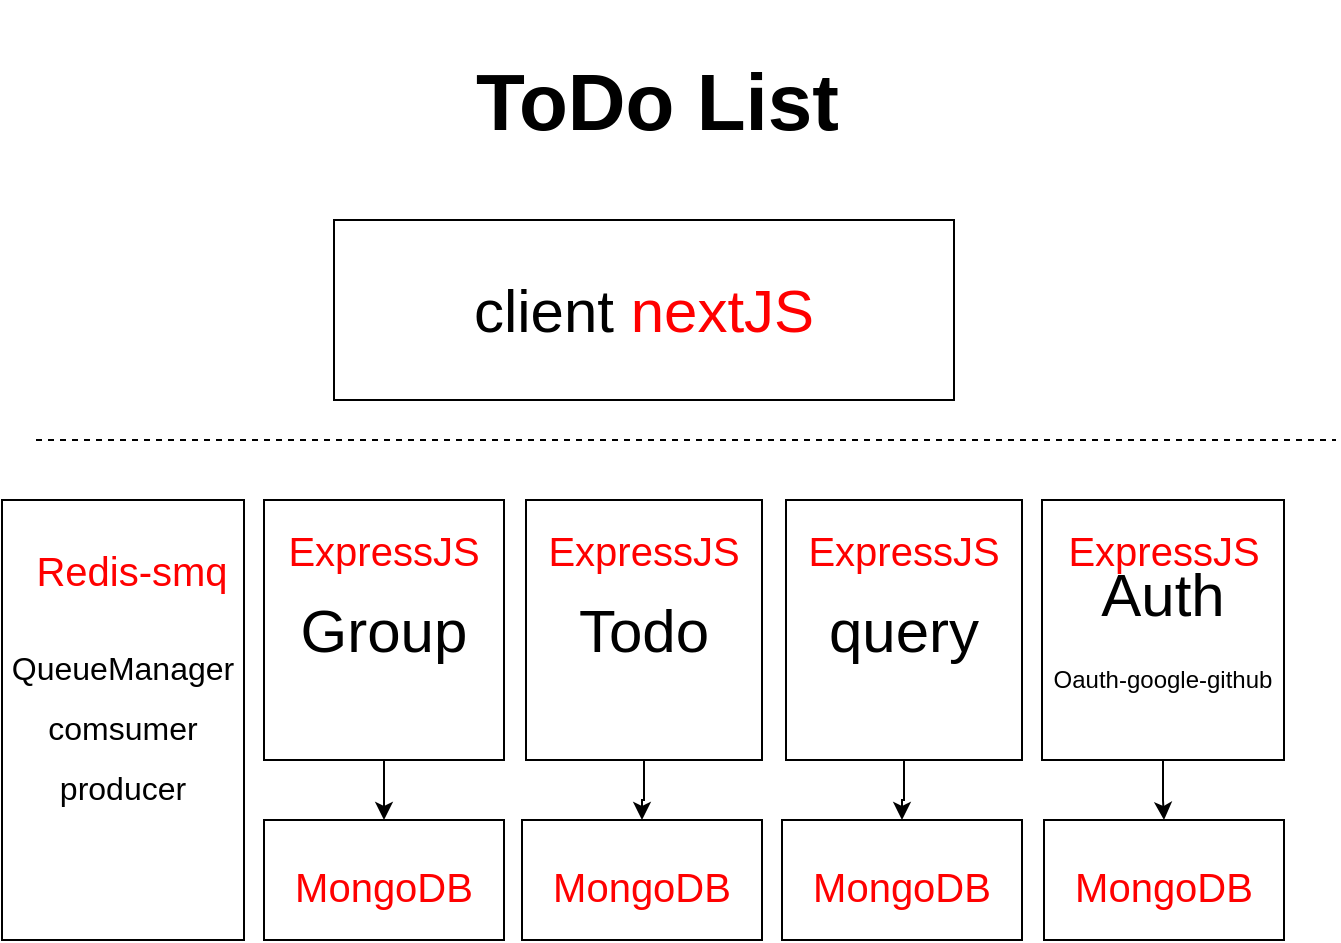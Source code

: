 <mxfile>
    <diagram id="HDwmCHCDb6d26ePYv1gX" name="Page-1">
        <mxGraphModel dx="1372" dy="512" grid="1" gridSize="10" guides="1" tooltips="1" connect="1" arrows="1" fold="1" page="1" pageScale="1" pageWidth="827" pageHeight="1169" background="#ffffff" math="0" shadow="0">
            <root>
                <mxCell id="0"/>
                <mxCell id="1" parent="0"/>
                <mxCell id="O1P1b6u8nso_QOeiBwt5-1" value="&lt;span style=&quot;font-size: 30px;&quot;&gt;client &lt;font color=&quot;#ff0000&quot;&gt;nextJS&lt;/font&gt;&lt;br&gt;&lt;/span&gt;" style="rounded=0;whiteSpace=wrap;html=1;" parent="1" vertex="1">
                    <mxGeometry x="259" y="170" width="310" height="90" as="geometry"/>
                </mxCell>
                <mxCell id="gF5L-ClVsSQP7lW-zP8s-2" style="edgeStyle=orthogonalEdgeStyle;rounded=0;orthogonalLoop=1;jettySize=auto;html=1;entryX=0.5;entryY=0;entryDx=0;entryDy=0;" parent="1" source="O1P1b6u8nso_QOeiBwt5-4" target="gF5L-ClVsSQP7lW-zP8s-1" edge="1">
                    <mxGeometry relative="1" as="geometry"/>
                </mxCell>
                <mxCell id="O1P1b6u8nso_QOeiBwt5-4" value="Todo" style="rounded=0;whiteSpace=wrap;html=1;fontSize=30;" parent="1" vertex="1">
                    <mxGeometry x="355" y="310" width="118" height="130" as="geometry"/>
                </mxCell>
                <mxCell id="gF5L-ClVsSQP7lW-zP8s-1" value="&lt;font color=&quot;#ff0000&quot; style=&quot;font-size: 20px;&quot;&gt;MongoDB&lt;/font&gt;" style="rounded=0;whiteSpace=wrap;html=1;fontSize=30;" parent="1" vertex="1">
                    <mxGeometry x="353" y="470" width="120" height="60" as="geometry"/>
                </mxCell>
                <mxCell id="gF5L-ClVsSQP7lW-zP8s-6" value="&lt;font size=&quot;3&quot;&gt;QueueManager&lt;br&gt;comsumer&lt;br&gt;producer&lt;br&gt;&lt;/font&gt;" style="rounded=0;whiteSpace=wrap;html=1;fontSize=25;" parent="1" vertex="1">
                    <mxGeometry x="93" y="310" width="121" height="220" as="geometry"/>
                </mxCell>
                <mxCell id="gF5L-ClVsSQP7lW-zP8s-9" style="edgeStyle=orthogonalEdgeStyle;rounded=0;orthogonalLoop=1;jettySize=auto;html=1;entryX=0.5;entryY=0;entryDx=0;entryDy=0;" parent="1" source="gF5L-ClVsSQP7lW-zP8s-10" target="gF5L-ClVsSQP7lW-zP8s-11" edge="1">
                    <mxGeometry relative="1" as="geometry"/>
                </mxCell>
                <mxCell id="gF5L-ClVsSQP7lW-zP8s-10" value="Auth&lt;br style=&quot;font-size: 14px&quot;&gt;&lt;font style=&quot;font-size: 12px&quot;&gt;Oauth-google-github&lt;/font&gt;" style="rounded=0;whiteSpace=wrap;html=1;fontSize=30;" parent="1" vertex="1">
                    <mxGeometry x="613" y="310" width="121" height="130" as="geometry"/>
                </mxCell>
                <mxCell id="gF5L-ClVsSQP7lW-zP8s-11" value="&lt;span style=&quot;color: rgb(255, 0, 0); font-size: 20px;&quot;&gt;MongoDB&lt;/span&gt;" style="rounded=0;whiteSpace=wrap;html=1;fontSize=30;" parent="1" vertex="1">
                    <mxGeometry x="614" y="470" width="120" height="60" as="geometry"/>
                </mxCell>
                <mxCell id="gF5L-ClVsSQP7lW-zP8s-12" value="" style="endArrow=none;dashed=1;html=1;rounded=0;fontSize=20;fontColor=#FF0000;" parent="1" edge="1">
                    <mxGeometry width="50" height="50" relative="1" as="geometry">
                        <mxPoint x="110" y="280" as="sourcePoint"/>
                        <mxPoint x="760" y="280" as="targetPoint"/>
                    </mxGeometry>
                </mxCell>
                <mxCell id="gF5L-ClVsSQP7lW-zP8s-13" value="&lt;h1&gt;&lt;font color=&quot;#000000&quot;&gt;ToDo List&lt;/font&gt;&lt;/h1&gt;" style="text;html=1;strokeColor=none;fillColor=none;spacing=5;spacingTop=-20;whiteSpace=wrap;overflow=hidden;rounded=0;fontSize=20;fontColor=#FF0000;" parent="1" vertex="1">
                    <mxGeometry x="325" y="70" width="190" height="80" as="geometry"/>
                </mxCell>
                <mxCell id="gF5L-ClVsSQP7lW-zP8s-17" value="ExpressJS" style="text;html=1;strokeColor=none;fillColor=none;align=center;verticalAlign=middle;whiteSpace=wrap;rounded=0;fontSize=20;fontColor=#FF0000;" parent="1" vertex="1">
                    <mxGeometry x="365" y="320" width="98" height="30" as="geometry"/>
                </mxCell>
                <mxCell id="gF5L-ClVsSQP7lW-zP8s-18" value="ExpressJS" style="text;html=1;strokeColor=none;fillColor=none;align=center;verticalAlign=middle;whiteSpace=wrap;rounded=0;fontSize=20;fontColor=#FF0000;" parent="1" vertex="1">
                    <mxGeometry x="624" y="320" width="100" height="30" as="geometry"/>
                </mxCell>
                <mxCell id="2" style="edgeStyle=orthogonalEdgeStyle;rounded=0;orthogonalLoop=1;jettySize=auto;html=1;entryX=0.5;entryY=0;entryDx=0;entryDy=0;" parent="1" source="3" target="4" edge="1">
                    <mxGeometry relative="1" as="geometry"/>
                </mxCell>
                <mxCell id="3" value="Group" style="rounded=0;whiteSpace=wrap;html=1;fontSize=30;" parent="1" vertex="1">
                    <mxGeometry x="224" y="310" width="120" height="130" as="geometry"/>
                </mxCell>
                <mxCell id="4" value="&lt;font color=&quot;#ff0000&quot; style=&quot;font-size: 20px;&quot;&gt;MongoDB&lt;/font&gt;" style="rounded=0;whiteSpace=wrap;html=1;fontSize=30;" parent="1" vertex="1">
                    <mxGeometry x="224" y="470" width="120" height="60" as="geometry"/>
                </mxCell>
                <mxCell id="5" value="ExpressJS" style="text;html=1;strokeColor=none;fillColor=none;align=center;verticalAlign=middle;whiteSpace=wrap;rounded=0;fontSize=20;fontColor=#FF0000;" parent="1" vertex="1">
                    <mxGeometry x="234" y="320" width="100" height="30" as="geometry"/>
                </mxCell>
                <mxCell id="76k6Pg_ikLqjMXlGlqFL-7" value="Redis-smq" style="text;html=1;strokeColor=none;fillColor=none;align=center;verticalAlign=middle;whiteSpace=wrap;rounded=0;fontSize=20;fontColor=#FF0000;" parent="1" vertex="1">
                    <mxGeometry x="108" y="330" width="100" height="30" as="geometry"/>
                </mxCell>
                <mxCell id="6" style="edgeStyle=orthogonalEdgeStyle;rounded=0;orthogonalLoop=1;jettySize=auto;html=1;entryX=0.5;entryY=0;entryDx=0;entryDy=0;" parent="1" source="7" target="8" edge="1">
                    <mxGeometry relative="1" as="geometry"/>
                </mxCell>
                <mxCell id="7" value="query" style="rounded=0;whiteSpace=wrap;html=1;fontSize=30;" parent="1" vertex="1">
                    <mxGeometry x="485" y="310" width="118" height="130" as="geometry"/>
                </mxCell>
                <mxCell id="8" value="&lt;font color=&quot;#ff0000&quot; style=&quot;font-size: 20px;&quot;&gt;MongoDB&lt;/font&gt;" style="rounded=0;whiteSpace=wrap;html=1;fontSize=30;" parent="1" vertex="1">
                    <mxGeometry x="483" y="470" width="120" height="60" as="geometry"/>
                </mxCell>
                <mxCell id="9" value="ExpressJS" style="text;html=1;strokeColor=none;fillColor=none;align=center;verticalAlign=middle;whiteSpace=wrap;rounded=0;fontSize=20;fontColor=#FF0000;" parent="1" vertex="1">
                    <mxGeometry x="495" y="320" width="98" height="30" as="geometry"/>
                </mxCell>
            </root>
        </mxGraphModel>
    </diagram>
    <diagram id="kNeOJjnv65M7sDIE50Z1" name="第2頁">
        <mxGraphModel dx="1561" dy="570" grid="1" gridSize="10" guides="1" tooltips="1" connect="1" arrows="1" fold="1" page="1" pageScale="1" pageWidth="827" pageHeight="1169" math="0" shadow="0">
            <root>
                <mxCell id="o2rCxQrs2q715OUxCT-L-0"/>
                <mxCell id="o2rCxQrs2q715OUxCT-L-1" parent="o2rCxQrs2q715OUxCT-L-0"/>
                <mxCell id="GUaRKHb3KNpF5MCqsxgn-0" value="Group" style="shape=table;startSize=30;container=1;collapsible=0;childLayout=tableLayout;fontStyle=1;align=center;pointerEvents=1;rounded=0;shadow=0;sketch=0;fontSize=20;swimlaneFillColor=default;fillColor=#dae8fc;strokeColor=#6c8ebf;labelBackgroundColor=none;labelBorderColor=none;gradientColor=none;" parent="o2rCxQrs2q715OUxCT-L-1" vertex="1">
                    <mxGeometry x="850" y="989.5" width="210" height="169" as="geometry"/>
                </mxCell>
                <mxCell id="GUaRKHb3KNpF5MCqsxgn-1" value="" style="shape=partialRectangle;whiteSpace=wrap;collapsible=0;dropTarget=0;pointerEvents=0;fillColor=none;top=0;left=0;bottom=0;right=0;points=[[0,0.5],[1,0.5]];portConstraint=eastwest;rounded=0;shadow=0;sketch=0;fontSize=12;labelBackgroundColor=none;labelBorderColor=none;" parent="GUaRKHb3KNpF5MCqsxgn-0" vertex="1">
                    <mxGeometry y="30" width="210" height="47" as="geometry"/>
                </mxCell>
                <mxCell id="GUaRKHb3KNpF5MCqsxgn-2" value="todoId" style="shape=partialRectangle;whiteSpace=wrap;connectable=0;fillColor=none;top=0;left=0;bottom=0;right=0;overflow=hidden;pointerEvents=1;rounded=0;shadow=0;sketch=0;fontSize=20;labelBackgroundColor=none;labelBorderColor=none;" parent="GUaRKHb3KNpF5MCqsxgn-1" vertex="1">
                    <mxGeometry width="105" height="47" as="geometry">
                        <mxRectangle width="105" height="47" as="alternateBounds"/>
                    </mxGeometry>
                </mxCell>
                <mxCell id="GUaRKHb3KNpF5MCqsxgn-3" value="Ref Todo" style="shape=partialRectangle;whiteSpace=wrap;connectable=0;fillColor=none;top=0;left=0;bottom=0;right=0;overflow=hidden;pointerEvents=1;rounded=0;shadow=0;sketch=0;fontSize=20;labelBackgroundColor=none;labelBorderColor=none;" parent="GUaRKHb3KNpF5MCqsxgn-1" vertex="1">
                    <mxGeometry x="105" width="105" height="47" as="geometry">
                        <mxRectangle width="105" height="47" as="alternateBounds"/>
                    </mxGeometry>
                </mxCell>
                <mxCell id="E9ndGb-GjxetoJuvbahn-0" style="shape=partialRectangle;whiteSpace=wrap;collapsible=0;dropTarget=0;pointerEvents=0;fillColor=none;top=0;left=0;bottom=0;right=0;points=[[0,0.5],[1,0.5]];portConstraint=eastwest;rounded=0;shadow=0;sketch=0;fontSize=12;labelBackgroundColor=none;labelBorderColor=none;" parent="GUaRKHb3KNpF5MCqsxgn-0" vertex="1">
                    <mxGeometry y="77" width="210" height="46" as="geometry"/>
                </mxCell>
                <mxCell id="E9ndGb-GjxetoJuvbahn-1" value="userId" style="shape=partialRectangle;whiteSpace=wrap;connectable=0;fillColor=none;top=0;left=0;bottom=0;right=0;overflow=hidden;pointerEvents=1;rounded=0;shadow=0;sketch=0;fontSize=20;labelBackgroundColor=none;labelBorderColor=none;" parent="E9ndGb-GjxetoJuvbahn-0" vertex="1">
                    <mxGeometry width="105" height="46" as="geometry">
                        <mxRectangle width="105" height="46" as="alternateBounds"/>
                    </mxGeometry>
                </mxCell>
                <mxCell id="E9ndGb-GjxetoJuvbahn-2" value="string" style="shape=partialRectangle;whiteSpace=wrap;connectable=0;fillColor=none;top=0;left=0;bottom=0;right=0;overflow=hidden;pointerEvents=1;rounded=0;shadow=0;sketch=0;fontSize=20;labelBackgroundColor=none;labelBorderColor=none;" parent="E9ndGb-GjxetoJuvbahn-0" vertex="1">
                    <mxGeometry x="105" width="105" height="46" as="geometry">
                        <mxRectangle width="105" height="46" as="alternateBounds"/>
                    </mxGeometry>
                </mxCell>
                <mxCell id="GUaRKHb3KNpF5MCqsxgn-4" value="" style="shape=partialRectangle;whiteSpace=wrap;collapsible=0;dropTarget=0;pointerEvents=0;fillColor=none;top=0;left=0;bottom=0;right=0;points=[[0,0.5],[1,0.5]];portConstraint=eastwest;rounded=0;shadow=0;sketch=0;fontSize=12;labelBackgroundColor=none;labelBorderColor=none;" parent="GUaRKHb3KNpF5MCqsxgn-0" vertex="1">
                    <mxGeometry y="123" width="210" height="46" as="geometry"/>
                </mxCell>
                <mxCell id="GUaRKHb3KNpF5MCqsxgn-5" value="member" style="shape=partialRectangle;whiteSpace=wrap;connectable=0;fillColor=none;top=0;left=0;bottom=0;right=0;overflow=hidden;pointerEvents=1;rounded=0;shadow=0;sketch=0;fontSize=20;labelBackgroundColor=none;labelBorderColor=none;" parent="GUaRKHb3KNpF5MCqsxgn-4" vertex="1">
                    <mxGeometry width="105" height="46" as="geometry">
                        <mxRectangle width="105" height="46" as="alternateBounds"/>
                    </mxGeometry>
                </mxCell>
                <mxCell id="GUaRKHb3KNpF5MCqsxgn-6" value="string[]" style="shape=partialRectangle;whiteSpace=wrap;connectable=0;fillColor=none;top=0;left=0;bottom=0;right=0;overflow=hidden;pointerEvents=1;rounded=0;shadow=0;sketch=0;fontSize=20;labelBackgroundColor=none;labelBorderColor=none;" parent="GUaRKHb3KNpF5MCqsxgn-4" vertex="1">
                    <mxGeometry x="105" width="105" height="46" as="geometry">
                        <mxRectangle width="105" height="46" as="alternateBounds"/>
                    </mxGeometry>
                </mxCell>
                <mxCell id="rxuDzsYk6l3-nFHS3t-N-0" value="Auth" style="shape=table;startSize=30;container=1;collapsible=0;childLayout=tableLayout;fontStyle=1;align=center;pointerEvents=1;" parent="o2rCxQrs2q715OUxCT-L-1" vertex="1">
                    <mxGeometry x="80" y="360" width="573" height="210" as="geometry"/>
                </mxCell>
                <mxCell id="rxuDzsYk6l3-nFHS3t-N-1" value="" style="shape=partialRectangle;html=1;whiteSpace=wrap;collapsible=0;dropTarget=0;pointerEvents=0;fillColor=none;top=0;left=0;bottom=0;right=0;points=[[0,0.5],[1,0.5]];portConstraint=eastwest;" parent="rxuDzsYk6l3-nFHS3t-N-0" vertex="1">
                    <mxGeometry y="30" width="573" height="40" as="geometry"/>
                </mxCell>
                <mxCell id="rxuDzsYk6l3-nFHS3t-N-34" value="Sign Up" style="shape=partialRectangle;html=1;whiteSpace=wrap;connectable=0;fillColor=none;top=0;left=0;bottom=0;right=0;overflow=hidden;pointerEvents=1;fontSize=15;" parent="rxuDzsYk6l3-nFHS3t-N-1" vertex="1">
                    <mxGeometry width="93" height="40" as="geometry">
                        <mxRectangle width="93" height="40" as="alternateBounds"/>
                    </mxGeometry>
                </mxCell>
                <mxCell id="rxuDzsYk6l3-nFHS3t-N-2" value="POST" style="shape=partialRectangle;html=1;whiteSpace=wrap;connectable=0;fillColor=none;top=0;left=0;bottom=0;right=0;overflow=hidden;pointerEvents=1;fontSize=15;" parent="rxuDzsYk6l3-nFHS3t-N-1" vertex="1">
                    <mxGeometry x="93" width="93" height="40" as="geometry">
                        <mxRectangle width="93" height="40" as="alternateBounds"/>
                    </mxGeometry>
                </mxCell>
                <mxCell id="rxuDzsYk6l3-nFHS3t-N-3" value="&lt;span style=&quot;font-size: 15px&quot;&gt;/api/users/signup&lt;/span&gt;" style="shape=partialRectangle;html=1;whiteSpace=wrap;connectable=0;fillColor=none;top=0;left=0;bottom=0;right=0;overflow=hidden;pointerEvents=1;fontSize=15;" parent="rxuDzsYk6l3-nFHS3t-N-1" vertex="1">
                    <mxGeometry x="186" width="167" height="40" as="geometry">
                        <mxRectangle width="167" height="40" as="alternateBounds"/>
                    </mxGeometry>
                </mxCell>
                <mxCell id="rxuDzsYk6l3-nFHS3t-N-4" value="{email:string, password: string}" style="shape=partialRectangle;html=1;whiteSpace=wrap;connectable=0;fillColor=none;top=0;left=0;bottom=0;right=0;overflow=hidden;pointerEvents=1;fontSize=15;" parent="rxuDzsYk6l3-nFHS3t-N-1" vertex="1">
                    <mxGeometry x="353" width="220" height="40" as="geometry">
                        <mxRectangle width="220" height="40" as="alternateBounds"/>
                    </mxGeometry>
                </mxCell>
                <mxCell id="rxuDzsYk6l3-nFHS3t-N-5" value="" style="shape=partialRectangle;html=1;whiteSpace=wrap;collapsible=0;dropTarget=0;pointerEvents=0;fillColor=none;top=0;left=0;bottom=0;right=0;points=[[0,0.5],[1,0.5]];portConstraint=eastwest;" parent="rxuDzsYk6l3-nFHS3t-N-0" vertex="1">
                    <mxGeometry y="70" width="573" height="60" as="geometry"/>
                </mxCell>
                <mxCell id="rxuDzsYk6l3-nFHS3t-N-35" value="Sign In" style="shape=partialRectangle;html=1;whiteSpace=wrap;connectable=0;fillColor=none;top=0;left=0;bottom=0;right=0;overflow=hidden;pointerEvents=1;fontSize=15;" parent="rxuDzsYk6l3-nFHS3t-N-5" vertex="1">
                    <mxGeometry width="93" height="60" as="geometry">
                        <mxRectangle width="93" height="60" as="alternateBounds"/>
                    </mxGeometry>
                </mxCell>
                <mxCell id="rxuDzsYk6l3-nFHS3t-N-6" value="POST" style="shape=partialRectangle;html=1;whiteSpace=wrap;connectable=0;fillColor=none;top=0;left=0;bottom=0;right=0;overflow=hidden;pointerEvents=1;fontSize=15;" parent="rxuDzsYk6l3-nFHS3t-N-5" vertex="1">
                    <mxGeometry x="93" width="93" height="60" as="geometry">
                        <mxRectangle width="93" height="60" as="alternateBounds"/>
                    </mxGeometry>
                </mxCell>
                <mxCell id="rxuDzsYk6l3-nFHS3t-N-7" value="&lt;span&gt;/api/users/signin&lt;/span&gt;" style="shape=partialRectangle;html=1;whiteSpace=wrap;connectable=0;fillColor=none;top=0;left=0;bottom=0;right=0;overflow=hidden;pointerEvents=1;fontSize=15;" parent="rxuDzsYk6l3-nFHS3t-N-5" vertex="1">
                    <mxGeometry x="186" width="167" height="60" as="geometry">
                        <mxRectangle width="167" height="60" as="alternateBounds"/>
                    </mxGeometry>
                </mxCell>
                <mxCell id="rxuDzsYk6l3-nFHS3t-N-8" value="{email:string, password: string}" style="shape=partialRectangle;html=1;whiteSpace=wrap;connectable=0;fillColor=none;top=0;left=0;bottom=0;right=0;overflow=hidden;pointerEvents=1;fontSize=15;" parent="rxuDzsYk6l3-nFHS3t-N-5" vertex="1">
                    <mxGeometry x="353" width="220" height="60" as="geometry">
                        <mxRectangle width="220" height="60" as="alternateBounds"/>
                    </mxGeometry>
                </mxCell>
                <mxCell id="rxuDzsYk6l3-nFHS3t-N-9" value="" style="shape=partialRectangle;html=1;whiteSpace=wrap;collapsible=0;dropTarget=0;pointerEvents=0;fillColor=none;top=0;left=0;bottom=0;right=0;points=[[0,0.5],[1,0.5]];portConstraint=eastwest;" parent="rxuDzsYk6l3-nFHS3t-N-0" vertex="1">
                    <mxGeometry y="130" width="573" height="40" as="geometry"/>
                </mxCell>
                <mxCell id="rxuDzsYk6l3-nFHS3t-N-36" value="Sign Out" style="shape=partialRectangle;html=1;whiteSpace=wrap;connectable=0;fillColor=none;top=0;left=0;bottom=0;right=0;overflow=hidden;pointerEvents=1;fontSize=15;" parent="rxuDzsYk6l3-nFHS3t-N-9" vertex="1">
                    <mxGeometry width="93" height="40" as="geometry">
                        <mxRectangle width="93" height="40" as="alternateBounds"/>
                    </mxGeometry>
                </mxCell>
                <mxCell id="rxuDzsYk6l3-nFHS3t-N-10" value="POST" style="shape=partialRectangle;html=1;whiteSpace=wrap;connectable=0;fillColor=none;top=0;left=0;bottom=0;right=0;overflow=hidden;pointerEvents=1;fontSize=15;" parent="rxuDzsYk6l3-nFHS3t-N-9" vertex="1">
                    <mxGeometry x="93" width="93" height="40" as="geometry">
                        <mxRectangle width="93" height="40" as="alternateBounds"/>
                    </mxGeometry>
                </mxCell>
                <mxCell id="rxuDzsYk6l3-nFHS3t-N-11" value="&lt;span&gt;/api/users/signout&lt;/span&gt;" style="shape=partialRectangle;html=1;whiteSpace=wrap;connectable=0;fillColor=none;top=0;left=0;bottom=0;right=0;overflow=hidden;pointerEvents=1;fontSize=15;" parent="rxuDzsYk6l3-nFHS3t-N-9" vertex="1">
                    <mxGeometry x="186" width="167" height="40" as="geometry">
                        <mxRectangle width="167" height="40" as="alternateBounds"/>
                    </mxGeometry>
                </mxCell>
                <mxCell id="rxuDzsYk6l3-nFHS3t-N-12" value="{}" style="shape=partialRectangle;html=1;whiteSpace=wrap;connectable=0;fillColor=none;top=0;left=0;bottom=0;right=0;overflow=hidden;pointerEvents=1;fontSize=15;" parent="rxuDzsYk6l3-nFHS3t-N-9" vertex="1">
                    <mxGeometry x="353" width="220" height="40" as="geometry">
                        <mxRectangle width="220" height="40" as="alternateBounds"/>
                    </mxGeometry>
                </mxCell>
                <mxCell id="rxuDzsYk6l3-nFHS3t-N-13" style="shape=partialRectangle;html=1;whiteSpace=wrap;collapsible=0;dropTarget=0;pointerEvents=0;fillColor=none;top=0;left=0;bottom=0;right=0;points=[[0,0.5],[1,0.5]];portConstraint=eastwest;" parent="rxuDzsYk6l3-nFHS3t-N-0" vertex="1">
                    <mxGeometry y="170" width="573" height="40" as="geometry"/>
                </mxCell>
                <mxCell id="rxuDzsYk6l3-nFHS3t-N-37" value="CurrentUser" style="shape=partialRectangle;html=1;whiteSpace=wrap;connectable=0;fillColor=none;top=0;left=0;bottom=0;right=0;overflow=hidden;pointerEvents=1;fontSize=15;" parent="rxuDzsYk6l3-nFHS3t-N-13" vertex="1">
                    <mxGeometry width="93" height="40" as="geometry">
                        <mxRectangle width="93" height="40" as="alternateBounds"/>
                    </mxGeometry>
                </mxCell>
                <mxCell id="rxuDzsYk6l3-nFHS3t-N-14" value="GET" style="shape=partialRectangle;html=1;whiteSpace=wrap;connectable=0;fillColor=none;top=0;left=0;bottom=0;right=0;overflow=hidden;pointerEvents=1;fontSize=15;" parent="rxuDzsYk6l3-nFHS3t-N-13" vertex="1">
                    <mxGeometry x="93" width="93" height="40" as="geometry">
                        <mxRectangle width="93" height="40" as="alternateBounds"/>
                    </mxGeometry>
                </mxCell>
                <mxCell id="rxuDzsYk6l3-nFHS3t-N-15" value="&lt;span&gt;/api/users/currentuser&lt;/span&gt;" style="shape=partialRectangle;html=1;whiteSpace=wrap;connectable=0;fillColor=none;top=0;left=0;bottom=0;right=0;overflow=hidden;pointerEvents=1;fontSize=15;" parent="rxuDzsYk6l3-nFHS3t-N-13" vertex="1">
                    <mxGeometry x="186" width="167" height="40" as="geometry">
                        <mxRectangle width="167" height="40" as="alternateBounds"/>
                    </mxGeometry>
                </mxCell>
                <mxCell id="rxuDzsYk6l3-nFHS3t-N-16" value="-" style="shape=partialRectangle;html=1;whiteSpace=wrap;connectable=0;fillColor=none;top=0;left=0;bottom=0;right=0;overflow=hidden;pointerEvents=1;fontSize=15;" parent="rxuDzsYk6l3-nFHS3t-N-13" vertex="1">
                    <mxGeometry x="353" width="220" height="40" as="geometry">
                        <mxRectangle width="220" height="40" as="alternateBounds"/>
                    </mxGeometry>
                </mxCell>
                <mxCell id="rxuDzsYk6l3-nFHS3t-N-17" value="Todo" style="shape=table;startSize=30;container=1;collapsible=0;childLayout=tableLayout;fontStyle=1;align=center;pointerEvents=1;" parent="o2rCxQrs2q715OUxCT-L-1" vertex="1">
                    <mxGeometry x="80" y="585" width="573" height="230" as="geometry"/>
                </mxCell>
                <mxCell id="rxuDzsYk6l3-nFHS3t-N-18" value="" style="shape=partialRectangle;html=1;whiteSpace=wrap;collapsible=0;dropTarget=0;pointerEvents=0;fillColor=none;top=0;left=0;bottom=0;right=0;points=[[0,0.5],[1,0.5]];portConstraint=eastwest;" parent="rxuDzsYk6l3-nFHS3t-N-17" vertex="1">
                    <mxGeometry y="30" width="573" height="40" as="geometry"/>
                </mxCell>
                <mxCell id="rxuDzsYk6l3-nFHS3t-N-42" value="Get all todos" style="shape=partialRectangle;html=1;whiteSpace=wrap;connectable=0;fillColor=none;top=0;left=0;bottom=0;right=0;overflow=hidden;pointerEvents=1;fontSize=15;" parent="rxuDzsYk6l3-nFHS3t-N-18" vertex="1">
                    <mxGeometry width="93" height="40" as="geometry">
                        <mxRectangle width="93" height="40" as="alternateBounds"/>
                    </mxGeometry>
                </mxCell>
                <mxCell id="rxuDzsYk6l3-nFHS3t-N-19" value="GET" style="shape=partialRectangle;html=1;whiteSpace=wrap;connectable=0;fillColor=none;top=0;left=0;bottom=0;right=0;overflow=hidden;pointerEvents=1;fontSize=15;" parent="rxuDzsYk6l3-nFHS3t-N-18" vertex="1">
                    <mxGeometry x="93" width="93" height="40" as="geometry">
                        <mxRectangle width="93" height="40" as="alternateBounds"/>
                    </mxGeometry>
                </mxCell>
                <mxCell id="rxuDzsYk6l3-nFHS3t-N-20" value="/api/todo" style="shape=partialRectangle;html=1;whiteSpace=wrap;connectable=0;fillColor=none;top=0;left=0;bottom=0;right=0;overflow=hidden;pointerEvents=1;fontSize=15;" parent="rxuDzsYk6l3-nFHS3t-N-18" vertex="1">
                    <mxGeometry x="186" width="167" height="40" as="geometry">
                        <mxRectangle width="167" height="40" as="alternateBounds"/>
                    </mxGeometry>
                </mxCell>
                <mxCell id="rxuDzsYk6l3-nFHS3t-N-21" value="-" style="shape=partialRectangle;html=1;whiteSpace=wrap;connectable=0;fillColor=none;top=0;left=0;bottom=0;right=0;overflow=hidden;pointerEvents=1;fontSize=15;" parent="rxuDzsYk6l3-nFHS3t-N-18" vertex="1">
                    <mxGeometry x="353" width="220" height="40" as="geometry">
                        <mxRectangle width="220" height="40" as="alternateBounds"/>
                    </mxGeometry>
                </mxCell>
                <mxCell id="rxuDzsYk6l3-nFHS3t-N-22" value="" style="shape=partialRectangle;html=1;whiteSpace=wrap;collapsible=0;dropTarget=0;pointerEvents=0;fillColor=none;top=0;left=0;bottom=0;right=0;points=[[0,0.5],[1,0.5]];portConstraint=eastwest;" parent="rxuDzsYk6l3-nFHS3t-N-17" vertex="1">
                    <mxGeometry y="70" width="573" height="40" as="geometry"/>
                </mxCell>
                <mxCell id="rxuDzsYk6l3-nFHS3t-N-43" value="Get specific todo" style="shape=partialRectangle;html=1;whiteSpace=wrap;connectable=0;fillColor=none;top=0;left=0;bottom=0;right=0;overflow=hidden;pointerEvents=1;fontSize=15;" parent="rxuDzsYk6l3-nFHS3t-N-22" vertex="1">
                    <mxGeometry width="93" height="40" as="geometry">
                        <mxRectangle width="93" height="40" as="alternateBounds"/>
                    </mxGeometry>
                </mxCell>
                <mxCell id="rxuDzsYk6l3-nFHS3t-N-23" value="GET" style="shape=partialRectangle;html=1;whiteSpace=wrap;connectable=0;fillColor=none;top=0;left=0;bottom=0;right=0;overflow=hidden;pointerEvents=1;fontSize=15;" parent="rxuDzsYk6l3-nFHS3t-N-22" vertex="1">
                    <mxGeometry x="93" width="93" height="40" as="geometry">
                        <mxRectangle width="93" height="40" as="alternateBounds"/>
                    </mxGeometry>
                </mxCell>
                <mxCell id="rxuDzsYk6l3-nFHS3t-N-24" value="/api/todo/:id" style="shape=partialRectangle;html=1;whiteSpace=wrap;connectable=0;fillColor=none;top=0;left=0;bottom=0;right=0;overflow=hidden;pointerEvents=1;fontSize=15;" parent="rxuDzsYk6l3-nFHS3t-N-22" vertex="1">
                    <mxGeometry x="186" width="167" height="40" as="geometry">
                        <mxRectangle width="167" height="40" as="alternateBounds"/>
                    </mxGeometry>
                </mxCell>
                <mxCell id="rxuDzsYk6l3-nFHS3t-N-25" value="-" style="shape=partialRectangle;html=1;whiteSpace=wrap;connectable=0;fillColor=none;top=0;left=0;bottom=0;right=0;overflow=hidden;pointerEvents=1;fontSize=15;" parent="rxuDzsYk6l3-nFHS3t-N-22" vertex="1">
                    <mxGeometry x="353" width="220" height="40" as="geometry">
                        <mxRectangle width="220" height="40" as="alternateBounds"/>
                    </mxGeometry>
                </mxCell>
                <mxCell id="rxuDzsYk6l3-nFHS3t-N-26" value="" style="shape=partialRectangle;html=1;whiteSpace=wrap;collapsible=0;dropTarget=0;pointerEvents=0;fillColor=none;top=0;left=0;bottom=0;right=0;points=[[0,0.5],[1,0.5]];portConstraint=eastwest;" parent="rxuDzsYk6l3-nFHS3t-N-17" vertex="1">
                    <mxGeometry y="110" width="573" height="40" as="geometry"/>
                </mxCell>
                <mxCell id="rxuDzsYk6l3-nFHS3t-N-44" value="Create todo" style="shape=partialRectangle;html=1;whiteSpace=wrap;connectable=0;fillColor=none;top=0;left=0;bottom=0;right=0;overflow=hidden;pointerEvents=1;fontSize=15;" parent="rxuDzsYk6l3-nFHS3t-N-26" vertex="1">
                    <mxGeometry width="93" height="40" as="geometry">
                        <mxRectangle width="93" height="40" as="alternateBounds"/>
                    </mxGeometry>
                </mxCell>
                <mxCell id="rxuDzsYk6l3-nFHS3t-N-27" value="POST" style="shape=partialRectangle;html=1;whiteSpace=wrap;connectable=0;fillColor=none;top=0;left=0;bottom=0;right=0;overflow=hidden;pointerEvents=1;fontSize=15;" parent="rxuDzsYk6l3-nFHS3t-N-26" vertex="1">
                    <mxGeometry x="93" width="93" height="40" as="geometry">
                        <mxRectangle width="93" height="40" as="alternateBounds"/>
                    </mxGeometry>
                </mxCell>
                <mxCell id="rxuDzsYk6l3-nFHS3t-N-28" value="&lt;span&gt;/api/todo&lt;/span&gt;" style="shape=partialRectangle;html=1;whiteSpace=wrap;connectable=0;fillColor=none;top=0;left=0;bottom=0;right=0;overflow=hidden;pointerEvents=1;fontSize=15;" parent="rxuDzsYk6l3-nFHS3t-N-26" vertex="1">
                    <mxGeometry x="186" width="167" height="40" as="geometry">
                        <mxRectangle width="167" height="40" as="alternateBounds"/>
                    </mxGeometry>
                </mxCell>
                <mxCell id="rxuDzsYk6l3-nFHS3t-N-29" value="{title:string, content:string}" style="shape=partialRectangle;html=1;whiteSpace=wrap;connectable=0;fillColor=none;top=0;left=0;bottom=0;right=0;overflow=hidden;pointerEvents=1;fontSize=15;" parent="rxuDzsYk6l3-nFHS3t-N-26" vertex="1">
                    <mxGeometry x="353" width="220" height="40" as="geometry">
                        <mxRectangle width="220" height="40" as="alternateBounds"/>
                    </mxGeometry>
                </mxCell>
                <mxCell id="rxuDzsYk6l3-nFHS3t-N-30" style="shape=partialRectangle;html=1;whiteSpace=wrap;collapsible=0;dropTarget=0;pointerEvents=0;fillColor=none;top=0;left=0;bottom=0;right=0;points=[[0,0.5],[1,0.5]];portConstraint=eastwest;" parent="rxuDzsYk6l3-nFHS3t-N-17" vertex="1">
                    <mxGeometry y="150" width="573" height="40" as="geometry"/>
                </mxCell>
                <mxCell id="rxuDzsYk6l3-nFHS3t-N-45" value="Update todo" style="shape=partialRectangle;html=1;whiteSpace=wrap;connectable=0;fillColor=none;top=0;left=0;bottom=0;right=0;overflow=hidden;pointerEvents=1;fontSize=15;" parent="rxuDzsYk6l3-nFHS3t-N-30" vertex="1">
                    <mxGeometry width="93" height="40" as="geometry">
                        <mxRectangle width="93" height="40" as="alternateBounds"/>
                    </mxGeometry>
                </mxCell>
                <mxCell id="rxuDzsYk6l3-nFHS3t-N-31" value="PUT" style="shape=partialRectangle;html=1;whiteSpace=wrap;connectable=0;fillColor=none;top=0;left=0;bottom=0;right=0;overflow=hidden;pointerEvents=1;fontSize=15;" parent="rxuDzsYk6l3-nFHS3t-N-30" vertex="1">
                    <mxGeometry x="93" width="93" height="40" as="geometry">
                        <mxRectangle width="93" height="40" as="alternateBounds"/>
                    </mxGeometry>
                </mxCell>
                <mxCell id="rxuDzsYk6l3-nFHS3t-N-32" value="/api/todo/:id" style="shape=partialRectangle;html=1;whiteSpace=wrap;connectable=0;fillColor=none;top=0;left=0;bottom=0;right=0;overflow=hidden;pointerEvents=1;fontSize=15;" parent="rxuDzsYk6l3-nFHS3t-N-30" vertex="1">
                    <mxGeometry x="186" width="167" height="40" as="geometry">
                        <mxRectangle width="167" height="40" as="alternateBounds"/>
                    </mxGeometry>
                </mxCell>
                <mxCell id="rxuDzsYk6l3-nFHS3t-N-33" value="{title:string, content:string}" style="shape=partialRectangle;html=1;whiteSpace=wrap;connectable=0;fillColor=none;top=0;left=0;bottom=0;right=0;overflow=hidden;pointerEvents=1;fontSize=15;" parent="rxuDzsYk6l3-nFHS3t-N-30" vertex="1">
                    <mxGeometry x="353" width="220" height="40" as="geometry">
                        <mxRectangle width="220" height="40" as="alternateBounds"/>
                    </mxGeometry>
                </mxCell>
                <mxCell id="rtRRFgjXTYYZUIerYxhb-0" style="shape=partialRectangle;html=1;whiteSpace=wrap;collapsible=0;dropTarget=0;pointerEvents=0;fillColor=none;top=0;left=0;bottom=0;right=0;points=[[0,0.5],[1,0.5]];portConstraint=eastwest;" parent="rxuDzsYk6l3-nFHS3t-N-17" vertex="1">
                    <mxGeometry y="190" width="573" height="40" as="geometry"/>
                </mxCell>
                <mxCell id="rtRRFgjXTYYZUIerYxhb-1" value="Delete todo" style="shape=partialRectangle;html=1;whiteSpace=wrap;connectable=0;fillColor=none;top=0;left=0;bottom=0;right=0;overflow=hidden;pointerEvents=1;fontSize=15;" parent="rtRRFgjXTYYZUIerYxhb-0" vertex="1">
                    <mxGeometry width="93" height="40" as="geometry">
                        <mxRectangle width="93" height="40" as="alternateBounds"/>
                    </mxGeometry>
                </mxCell>
                <mxCell id="rtRRFgjXTYYZUIerYxhb-2" value="DELETE" style="shape=partialRectangle;html=1;whiteSpace=wrap;connectable=0;fillColor=none;top=0;left=0;bottom=0;right=0;overflow=hidden;pointerEvents=1;fontSize=15;" parent="rtRRFgjXTYYZUIerYxhb-0" vertex="1">
                    <mxGeometry x="93" width="93" height="40" as="geometry">
                        <mxRectangle width="93" height="40" as="alternateBounds"/>
                    </mxGeometry>
                </mxCell>
                <mxCell id="rtRRFgjXTYYZUIerYxhb-3" value="/api/todo/:id" style="shape=partialRectangle;html=1;whiteSpace=wrap;connectable=0;fillColor=none;top=0;left=0;bottom=0;right=0;overflow=hidden;pointerEvents=1;fontSize=15;" parent="rtRRFgjXTYYZUIerYxhb-0" vertex="1">
                    <mxGeometry x="186" width="167" height="40" as="geometry">
                        <mxRectangle width="167" height="40" as="alternateBounds"/>
                    </mxGeometry>
                </mxCell>
                <mxCell id="rtRRFgjXTYYZUIerYxhb-4" style="shape=partialRectangle;html=1;whiteSpace=wrap;connectable=0;fillColor=none;top=0;left=0;bottom=0;right=0;overflow=hidden;pointerEvents=1;fontSize=15;" parent="rtRRFgjXTYYZUIerYxhb-0" vertex="1">
                    <mxGeometry x="353" width="220" height="40" as="geometry">
                        <mxRectangle width="220" height="40" as="alternateBounds"/>
                    </mxGeometry>
                </mxCell>
                <mxCell id="piiGVLoHhksso8CYTRYM-20" value="Group" style="shape=table;startSize=30;container=1;collapsible=0;childLayout=tableLayout;fontStyle=1;align=center;pointerEvents=1;" parent="o2rCxQrs2q715OUxCT-L-1" vertex="1">
                    <mxGeometry x="1070" y="999" width="573" height="150" as="geometry"/>
                </mxCell>
                <mxCell id="YvzN3JrjDwVjsz09u-Xr-0" style="shape=partialRectangle;html=1;whiteSpace=wrap;collapsible=0;dropTarget=0;pointerEvents=0;fillColor=none;top=0;left=0;bottom=0;right=0;points=[[0,0.5],[1,0.5]];portConstraint=eastwest;" parent="piiGVLoHhksso8CYTRYM-20" vertex="1">
                    <mxGeometry y="30" width="573" height="40" as="geometry"/>
                </mxCell>
                <mxCell id="YvzN3JrjDwVjsz09u-Xr-1" value="Get all member" style="shape=partialRectangle;html=1;whiteSpace=wrap;connectable=0;fillColor=none;top=0;left=0;bottom=0;right=0;overflow=hidden;pointerEvents=1;fontSize=15;" parent="YvzN3JrjDwVjsz09u-Xr-0" vertex="1">
                    <mxGeometry width="93" height="40" as="geometry">
                        <mxRectangle width="93" height="40" as="alternateBounds"/>
                    </mxGeometry>
                </mxCell>
                <mxCell id="YvzN3JrjDwVjsz09u-Xr-2" value="GET" style="shape=partialRectangle;html=1;whiteSpace=wrap;connectable=0;fillColor=none;top=0;left=0;bottom=0;right=0;overflow=hidden;pointerEvents=1;fontSize=15;" parent="YvzN3JrjDwVjsz09u-Xr-0" vertex="1">
                    <mxGeometry x="93" width="93" height="40" as="geometry">
                        <mxRectangle width="93" height="40" as="alternateBounds"/>
                    </mxGeometry>
                </mxCell>
                <mxCell id="YvzN3JrjDwVjsz09u-Xr-3" value="&lt;span&gt;/api/group/:todoId&lt;/span&gt;" style="shape=partialRectangle;html=1;whiteSpace=wrap;connectable=0;fillColor=none;top=0;left=0;bottom=0;right=0;overflow=hidden;pointerEvents=1;fontSize=15;" parent="YvzN3JrjDwVjsz09u-Xr-0" vertex="1">
                    <mxGeometry x="186" width="167" height="40" as="geometry">
                        <mxRectangle width="167" height="40" as="alternateBounds"/>
                    </mxGeometry>
                </mxCell>
                <mxCell id="YvzN3JrjDwVjsz09u-Xr-4" value="-" style="shape=partialRectangle;html=1;whiteSpace=wrap;connectable=0;fillColor=none;top=0;left=0;bottom=0;right=0;overflow=hidden;pointerEvents=1;fontSize=15;" parent="YvzN3JrjDwVjsz09u-Xr-0" vertex="1">
                    <mxGeometry x="353" width="220" height="40" as="geometry">
                        <mxRectangle width="220" height="40" as="alternateBounds"/>
                    </mxGeometry>
                </mxCell>
                <mxCell id="piiGVLoHhksso8CYTRYM-21" value="" style="shape=partialRectangle;html=1;whiteSpace=wrap;collapsible=0;dropTarget=0;pointerEvents=0;fillColor=none;top=0;left=0;bottom=0;right=0;points=[[0,0.5],[1,0.5]];portConstraint=eastwest;" parent="piiGVLoHhksso8CYTRYM-20" vertex="1">
                    <mxGeometry y="70" width="573" height="40" as="geometry"/>
                </mxCell>
                <mxCell id="piiGVLoHhksso8CYTRYM-22" value="Add new member" style="shape=partialRectangle;html=1;whiteSpace=wrap;connectable=0;fillColor=none;top=0;left=0;bottom=0;right=0;overflow=hidden;pointerEvents=1;fontSize=15;" parent="piiGVLoHhksso8CYTRYM-21" vertex="1">
                    <mxGeometry width="93" height="40" as="geometry">
                        <mxRectangle width="93" height="40" as="alternateBounds"/>
                    </mxGeometry>
                </mxCell>
                <mxCell id="piiGVLoHhksso8CYTRYM-23" value="POST" style="shape=partialRectangle;html=1;whiteSpace=wrap;connectable=0;fillColor=none;top=0;left=0;bottom=0;right=0;overflow=hidden;pointerEvents=1;fontSize=15;" parent="piiGVLoHhksso8CYTRYM-21" vertex="1">
                    <mxGeometry x="93" width="93" height="40" as="geometry">
                        <mxRectangle width="93" height="40" as="alternateBounds"/>
                    </mxGeometry>
                </mxCell>
                <mxCell id="piiGVLoHhksso8CYTRYM-24" value="/api/group/:todoId" style="shape=partialRectangle;html=1;whiteSpace=wrap;connectable=0;fillColor=none;top=0;left=0;bottom=0;right=0;overflow=hidden;pointerEvents=1;fontSize=15;" parent="piiGVLoHhksso8CYTRYM-21" vertex="1">
                    <mxGeometry x="186" width="167" height="40" as="geometry">
                        <mxRectangle width="167" height="40" as="alternateBounds"/>
                    </mxGeometry>
                </mxCell>
                <mxCell id="piiGVLoHhksso8CYTRYM-25" value="{userId: string}" style="shape=partialRectangle;html=1;whiteSpace=wrap;connectable=0;fillColor=none;top=0;left=0;bottom=0;right=0;overflow=hidden;pointerEvents=1;fontSize=15;" parent="piiGVLoHhksso8CYTRYM-21" vertex="1">
                    <mxGeometry x="353" width="220" height="40" as="geometry">
                        <mxRectangle width="220" height="40" as="alternateBounds"/>
                    </mxGeometry>
                </mxCell>
                <mxCell id="piiGVLoHhksso8CYTRYM-26" value="" style="shape=partialRectangle;html=1;whiteSpace=wrap;collapsible=0;dropTarget=0;pointerEvents=0;fillColor=none;top=0;left=0;bottom=0;right=0;points=[[0,0.5],[1,0.5]];portConstraint=eastwest;" parent="piiGVLoHhksso8CYTRYM-20" vertex="1">
                    <mxGeometry y="110" width="573" height="40" as="geometry"/>
                </mxCell>
                <mxCell id="piiGVLoHhksso8CYTRYM-27" value="Delete member" style="shape=partialRectangle;html=1;whiteSpace=wrap;connectable=0;fillColor=none;top=0;left=0;bottom=0;right=0;overflow=hidden;pointerEvents=1;fontSize=15;" parent="piiGVLoHhksso8CYTRYM-26" vertex="1">
                    <mxGeometry width="93" height="40" as="geometry">
                        <mxRectangle width="93" height="40" as="alternateBounds"/>
                    </mxGeometry>
                </mxCell>
                <mxCell id="piiGVLoHhksso8CYTRYM-28" value="DELETE" style="shape=partialRectangle;html=1;whiteSpace=wrap;connectable=0;fillColor=none;top=0;left=0;bottom=0;right=0;overflow=hidden;pointerEvents=1;fontSize=15;" parent="piiGVLoHhksso8CYTRYM-26" vertex="1">
                    <mxGeometry x="93" width="93" height="40" as="geometry">
                        <mxRectangle width="93" height="40" as="alternateBounds"/>
                    </mxGeometry>
                </mxCell>
                <mxCell id="piiGVLoHhksso8CYTRYM-29" value="/api/group/:todoId" style="shape=partialRectangle;html=1;whiteSpace=wrap;connectable=0;fillColor=none;top=0;left=0;bottom=0;right=0;overflow=hidden;pointerEvents=1;fontSize=15;" parent="piiGVLoHhksso8CYTRYM-26" vertex="1">
                    <mxGeometry x="186" width="167" height="40" as="geometry">
                        <mxRectangle width="167" height="40" as="alternateBounds"/>
                    </mxGeometry>
                </mxCell>
                <mxCell id="piiGVLoHhksso8CYTRYM-30" value="{userId: string}" style="shape=partialRectangle;html=1;whiteSpace=wrap;connectable=0;fillColor=none;top=0;left=0;bottom=0;right=0;overflow=hidden;pointerEvents=1;fontSize=15;" parent="piiGVLoHhksso8CYTRYM-26" vertex="1">
                    <mxGeometry x="353" width="220" height="40" as="geometry">
                        <mxRectangle width="220" height="40" as="alternateBounds"/>
                    </mxGeometry>
                </mxCell>
                <mxCell id="25cto-z_pGGvBRUPymMC-33" value="auth" style="swimlane;shadow=0;fontSize=18;fillColor=default;gradientColor=#ffffff;" parent="o2rCxQrs2q715OUxCT-L-1" vertex="1">
                    <mxGeometry x="40" y="40" width="240" height="220" as="geometry">
                        <mxRectangle x="100" y="310" width="190" height="30" as="alternateBounds"/>
                    </mxGeometry>
                </mxCell>
                <mxCell id="o2rCxQrs2q715OUxCT-L-52" value="User" style="shape=table;startSize=30;container=1;collapsible=0;childLayout=tableLayout;fontStyle=1;align=center;pointerEvents=1;rounded=0;shadow=0;sketch=0;fontSize=20;swimlaneFillColor=none;labelBackgroundColor=none;labelBorderColor=none;" parent="25cto-z_pGGvBRUPymMC-33" vertex="1">
                    <mxGeometry x="25" y="39.5" width="190" height="123" as="geometry"/>
                </mxCell>
                <mxCell id="o2rCxQrs2q715OUxCT-L-53" value="" style="shape=partialRectangle;whiteSpace=wrap;collapsible=0;dropTarget=0;pointerEvents=0;top=0;left=0;bottom=0;right=0;points=[[0,0.5],[1,0.5]];portConstraint=eastwest;rounded=0;shadow=0;sketch=0;fontSize=12;labelBackgroundColor=none;labelBorderColor=none;fillColor=#f5f5f5;fontColor=#333333;strokeColor=#666666;" parent="o2rCxQrs2q715OUxCT-L-52" vertex="1">
                    <mxGeometry y="30" width="190" height="47" as="geometry"/>
                </mxCell>
                <mxCell id="o2rCxQrs2q715OUxCT-L-65" value="email" style="shape=partialRectangle;whiteSpace=wrap;connectable=0;top=0;left=0;bottom=0;right=0;overflow=hidden;pointerEvents=1;rounded=0;shadow=0;sketch=0;fontSize=20;labelBackgroundColor=none;labelBorderColor=none;fillColor=#f5f5f5;fontColor=#333333;strokeColor=#666666;" parent="o2rCxQrs2q715OUxCT-L-53" vertex="1">
                    <mxGeometry width="90" height="47" as="geometry">
                        <mxRectangle width="90" height="47" as="alternateBounds"/>
                    </mxGeometry>
                </mxCell>
                <mxCell id="o2rCxQrs2q715OUxCT-L-54" value="string" style="shape=partialRectangle;whiteSpace=wrap;connectable=0;top=0;left=0;bottom=0;right=0;overflow=hidden;pointerEvents=1;rounded=0;shadow=0;sketch=0;fontSize=20;labelBackgroundColor=none;labelBorderColor=none;fillColor=#f5f5f5;fontColor=#333333;strokeColor=#666666;" parent="o2rCxQrs2q715OUxCT-L-53" vertex="1">
                    <mxGeometry x="90" width="100" height="47" as="geometry">
                        <mxRectangle width="100" height="47" as="alternateBounds"/>
                    </mxGeometry>
                </mxCell>
                <mxCell id="o2rCxQrs2q715OUxCT-L-57" value="" style="shape=partialRectangle;whiteSpace=wrap;collapsible=0;dropTarget=0;pointerEvents=0;top=0;left=0;bottom=0;right=0;points=[[0,0.5],[1,0.5]];portConstraint=eastwest;rounded=0;shadow=0;sketch=0;fontSize=12;labelBackgroundColor=none;labelBorderColor=none;fillColor=#f5f5f5;fontColor=#333333;strokeColor=#666666;" parent="o2rCxQrs2q715OUxCT-L-52" vertex="1">
                    <mxGeometry y="77" width="190" height="46" as="geometry"/>
                </mxCell>
                <mxCell id="o2rCxQrs2q715OUxCT-L-66" value="password" style="shape=partialRectangle;whiteSpace=wrap;connectable=0;top=0;left=0;bottom=0;right=0;overflow=hidden;pointerEvents=1;rounded=0;shadow=0;sketch=0;fontSize=20;labelBackgroundColor=none;labelBorderColor=none;fillColor=#f5f5f5;fontColor=#333333;strokeColor=#666666;" parent="o2rCxQrs2q715OUxCT-L-57" vertex="1">
                    <mxGeometry width="90" height="46" as="geometry">
                        <mxRectangle width="90" height="46" as="alternateBounds"/>
                    </mxGeometry>
                </mxCell>
                <mxCell id="o2rCxQrs2q715OUxCT-L-58" value="string" style="shape=partialRectangle;whiteSpace=wrap;connectable=0;top=0;left=0;bottom=0;right=0;overflow=hidden;pointerEvents=1;rounded=0;shadow=0;sketch=0;fontSize=20;labelBackgroundColor=none;labelBorderColor=none;fillColor=#f5f5f5;fontColor=#333333;strokeColor=#666666;" parent="o2rCxQrs2q715OUxCT-L-57" vertex="1">
                    <mxGeometry x="90" width="100" height="46" as="geometry">
                        <mxRectangle width="100" height="46" as="alternateBounds"/>
                    </mxGeometry>
                </mxCell>
                <mxCell id="25cto-z_pGGvBRUPymMC-34" value="Comment" style="swimlane;shadow=0;fontSize=18;fillColor=default;gradientColor=#ffffff;" parent="o2rCxQrs2q715OUxCT-L-1" vertex="1">
                    <mxGeometry x="550" y="40" width="260" height="240" as="geometry"/>
                </mxCell>
                <mxCell id="25cto-z_pGGvBRUPymMC-0" value="Comment" style="shape=table;startSize=30;container=1;collapsible=0;childLayout=tableLayout;fontStyle=1;align=center;pointerEvents=1;rounded=0;shadow=0;sketch=0;fontSize=20;swimlaneFillColor=none;labelBackgroundColor=none;labelBorderColor=none;fillColor=default;fontColor=default;strokeColor=default;" parent="25cto-z_pGGvBRUPymMC-34" vertex="1">
                    <mxGeometry x="25" y="39.5" width="210" height="180.5" as="geometry"/>
                </mxCell>
                <mxCell id="25cto-z_pGGvBRUPymMC-1" value="" style="shape=partialRectangle;whiteSpace=wrap;collapsible=0;dropTarget=0;pointerEvents=0;top=0;left=0;bottom=0;right=0;points=[[0,0.5],[1,0.5]];portConstraint=eastwest;rounded=0;shadow=0;sketch=0;fontSize=12;labelBackgroundColor=none;labelBorderColor=none;fillColor=#f5f5f5;fontColor=#333333;strokeColor=#666666;" parent="25cto-z_pGGvBRUPymMC-0" vertex="1">
                    <mxGeometry y="30" width="210" height="39" as="geometry"/>
                </mxCell>
                <mxCell id="25cto-z_pGGvBRUPymMC-2" value="todoId" style="shape=partialRectangle;whiteSpace=wrap;connectable=0;top=0;left=0;bottom=0;right=0;overflow=hidden;pointerEvents=1;rounded=0;shadow=0;sketch=0;fontSize=20;labelBackgroundColor=none;labelBorderColor=none;fillColor=#f5f5f5;fontColor=#333333;strokeColor=#666666;" parent="25cto-z_pGGvBRUPymMC-1" vertex="1">
                    <mxGeometry width="105" height="39" as="geometry">
                        <mxRectangle width="105" height="39" as="alternateBounds"/>
                    </mxGeometry>
                </mxCell>
                <mxCell id="25cto-z_pGGvBRUPymMC-3" value="string" style="shape=partialRectangle;whiteSpace=wrap;connectable=0;top=0;left=0;bottom=0;right=0;overflow=hidden;pointerEvents=1;rounded=0;shadow=0;sketch=0;fontSize=20;labelBackgroundColor=none;labelBorderColor=none;fillColor=#f5f5f5;fontColor=#333333;strokeColor=#666666;" parent="25cto-z_pGGvBRUPymMC-1" vertex="1">
                    <mxGeometry x="105" width="105" height="39" as="geometry">
                        <mxRectangle width="105" height="39" as="alternateBounds"/>
                    </mxGeometry>
                </mxCell>
                <mxCell id="25cto-z_pGGvBRUPymMC-26" style="shape=partialRectangle;whiteSpace=wrap;collapsible=0;dropTarget=0;pointerEvents=0;top=0;left=0;bottom=0;right=0;points=[[0,0.5],[1,0.5]];portConstraint=eastwest;rounded=0;shadow=0;sketch=0;fontSize=12;labelBackgroundColor=none;labelBorderColor=none;fillColor=#f5f5f5;fontColor=#333333;strokeColor=#666666;" parent="25cto-z_pGGvBRUPymMC-0" vertex="1">
                    <mxGeometry y="69" width="210" height="35" as="geometry"/>
                </mxCell>
                <mxCell id="25cto-z_pGGvBRUPymMC-27" value="userId" style="shape=partialRectangle;whiteSpace=wrap;connectable=0;top=0;left=0;bottom=0;right=0;overflow=hidden;pointerEvents=1;rounded=0;shadow=0;sketch=0;fontSize=20;labelBackgroundColor=none;labelBorderColor=none;fillColor=#f5f5f5;fontColor=#333333;strokeColor=#666666;" parent="25cto-z_pGGvBRUPymMC-26" vertex="1">
                    <mxGeometry width="105" height="35" as="geometry">
                        <mxRectangle width="105" height="35" as="alternateBounds"/>
                    </mxGeometry>
                </mxCell>
                <mxCell id="25cto-z_pGGvBRUPymMC-28" value="string" style="shape=partialRectangle;whiteSpace=wrap;connectable=0;top=0;left=0;bottom=0;right=0;overflow=hidden;pointerEvents=1;rounded=0;shadow=0;sketch=0;fontSize=20;labelBackgroundColor=none;labelBorderColor=none;fillColor=#f5f5f5;fontColor=#333333;strokeColor=#666666;" parent="25cto-z_pGGvBRUPymMC-26" vertex="1">
                    <mxGeometry x="105" width="105" height="35" as="geometry">
                        <mxRectangle width="105" height="35" as="alternateBounds"/>
                    </mxGeometry>
                </mxCell>
                <mxCell id="25cto-z_pGGvBRUPymMC-7" style="shape=partialRectangle;whiteSpace=wrap;collapsible=0;dropTarget=0;pointerEvents=0;top=0;left=0;bottom=0;right=0;points=[[0,0.5],[1,0.5]];portConstraint=eastwest;rounded=0;shadow=0;sketch=0;fontSize=12;labelBackgroundColor=none;labelBorderColor=none;fillColor=#f5f5f5;fontColor=#333333;strokeColor=#666666;" parent="25cto-z_pGGvBRUPymMC-0" vertex="1">
                    <mxGeometry y="104" width="210" height="42" as="geometry"/>
                </mxCell>
                <mxCell id="25cto-z_pGGvBRUPymMC-8" value="createdAt" style="shape=partialRectangle;whiteSpace=wrap;connectable=0;top=0;left=0;bottom=0;right=0;overflow=hidden;pointerEvents=1;rounded=0;shadow=0;sketch=0;fontSize=20;labelBackgroundColor=none;labelBorderColor=none;fillColor=#f5f5f5;fontColor=#333333;strokeColor=#666666;" parent="25cto-z_pGGvBRUPymMC-7" vertex="1">
                    <mxGeometry width="105" height="42" as="geometry">
                        <mxRectangle width="105" height="42" as="alternateBounds"/>
                    </mxGeometry>
                </mxCell>
                <mxCell id="25cto-z_pGGvBRUPymMC-9" value="string" style="shape=partialRectangle;whiteSpace=wrap;connectable=0;top=0;left=0;bottom=0;right=0;overflow=hidden;pointerEvents=1;rounded=0;shadow=0;sketch=0;fontSize=20;labelBackgroundColor=none;labelBorderColor=none;fillColor=#f5f5f5;fontColor=#333333;strokeColor=#666666;" parent="25cto-z_pGGvBRUPymMC-7" vertex="1">
                    <mxGeometry x="105" width="105" height="42" as="geometry">
                        <mxRectangle width="105" height="42" as="alternateBounds"/>
                    </mxGeometry>
                </mxCell>
                <mxCell id="25cto-z_pGGvBRUPymMC-4" value="" style="shape=partialRectangle;whiteSpace=wrap;collapsible=0;dropTarget=0;pointerEvents=0;top=0;left=0;bottom=0;right=0;points=[[0,0.5],[1,0.5]];portConstraint=eastwest;rounded=0;shadow=0;sketch=0;fontSize=12;labelBackgroundColor=none;labelBorderColor=none;fillColor=#f5f5f5;fontColor=#333333;strokeColor=#666666;" parent="25cto-z_pGGvBRUPymMC-0" vertex="1">
                    <mxGeometry y="146" width="210" height="34" as="geometry"/>
                </mxCell>
                <mxCell id="25cto-z_pGGvBRUPymMC-5" value="content" style="shape=partialRectangle;whiteSpace=wrap;connectable=0;top=0;left=0;bottom=0;right=0;overflow=hidden;pointerEvents=1;rounded=0;shadow=0;sketch=0;fontSize=20;labelBackgroundColor=none;labelBorderColor=none;fillColor=#f5f5f5;fontColor=#333333;strokeColor=#666666;" parent="25cto-z_pGGvBRUPymMC-4" vertex="1">
                    <mxGeometry width="105" height="34" as="geometry">
                        <mxRectangle width="105" height="34" as="alternateBounds"/>
                    </mxGeometry>
                </mxCell>
                <mxCell id="25cto-z_pGGvBRUPymMC-6" value="string" style="shape=partialRectangle;whiteSpace=wrap;connectable=0;top=0;left=0;bottom=0;right=0;overflow=hidden;pointerEvents=1;rounded=0;shadow=0;sketch=0;fontSize=20;labelBackgroundColor=none;labelBorderColor=none;fillColor=#f5f5f5;fontColor=#333333;strokeColor=#666666;" parent="25cto-z_pGGvBRUPymMC-4" vertex="1">
                    <mxGeometry x="105" width="105" height="34" as="geometry">
                        <mxRectangle width="105" height="34" as="alternateBounds"/>
                    </mxGeometry>
                </mxCell>
                <mxCell id="25cto-z_pGGvBRUPymMC-35" value="Todo" style="swimlane;shadow=0;fontSize=18;fillColor=default;gradientColor=#ffffff;" parent="o2rCxQrs2q715OUxCT-L-1" vertex="1">
                    <mxGeometry x="290" y="40" width="250" height="280" as="geometry"/>
                </mxCell>
                <mxCell id="o2rCxQrs2q715OUxCT-L-68" value="Todo" style="shape=table;startSize=30;container=1;collapsible=0;childLayout=tableLayout;fontStyle=1;align=center;pointerEvents=1;rounded=0;shadow=0;sketch=0;fontSize=20;swimlaneFillColor=none;labelBackgroundColor=none;labelBorderColor=none;fillColor=default;fontColor=default;strokeColor=default;" parent="25cto-z_pGGvBRUPymMC-35" vertex="1">
                    <mxGeometry x="19" y="39.5" width="210" height="218" as="geometry"/>
                </mxCell>
                <mxCell id="o2rCxQrs2q715OUxCT-L-69" value="" style="shape=partialRectangle;whiteSpace=wrap;collapsible=0;dropTarget=0;pointerEvents=0;top=0;left=0;bottom=0;right=0;points=[[0,0.5],[1,0.5]];portConstraint=eastwest;rounded=0;shadow=0;sketch=0;fontSize=12;labelBackgroundColor=none;labelBorderColor=none;fillColor=#f5f5f5;fontColor=#333333;strokeColor=#666666;" parent="o2rCxQrs2q715OUxCT-L-68" vertex="1">
                    <mxGeometry y="30" width="210" height="39" as="geometry"/>
                </mxCell>
                <mxCell id="o2rCxQrs2q715OUxCT-L-70" value="title" style="shape=partialRectangle;whiteSpace=wrap;connectable=0;top=0;left=0;bottom=0;right=0;overflow=hidden;pointerEvents=1;rounded=0;shadow=0;sketch=0;fontSize=20;labelBackgroundColor=none;labelBorderColor=none;fillColor=#f5f5f5;fontColor=#333333;strokeColor=#666666;" parent="o2rCxQrs2q715OUxCT-L-69" vertex="1">
                    <mxGeometry width="105" height="39" as="geometry">
                        <mxRectangle width="105" height="39" as="alternateBounds"/>
                    </mxGeometry>
                </mxCell>
                <mxCell id="o2rCxQrs2q715OUxCT-L-71" value="string" style="shape=partialRectangle;whiteSpace=wrap;connectable=0;top=0;left=0;bottom=0;right=0;overflow=hidden;pointerEvents=1;rounded=0;shadow=0;sketch=0;fontSize=20;labelBackgroundColor=none;labelBorderColor=none;fillColor=#f5f5f5;fontColor=#333333;strokeColor=#666666;" parent="o2rCxQrs2q715OUxCT-L-69" vertex="1">
                    <mxGeometry x="105" width="105" height="39" as="geometry">
                        <mxRectangle width="105" height="39" as="alternateBounds"/>
                    </mxGeometry>
                </mxCell>
                <mxCell id="o2rCxQrs2q715OUxCT-L-72" value="" style="shape=partialRectangle;whiteSpace=wrap;collapsible=0;dropTarget=0;pointerEvents=0;top=0;left=0;bottom=0;right=0;points=[[0,0.5],[1,0.5]];portConstraint=eastwest;rounded=0;shadow=0;sketch=0;fontSize=12;labelBackgroundColor=none;labelBorderColor=none;fillColor=#f5f5f5;fontColor=#333333;strokeColor=#666666;" parent="o2rCxQrs2q715OUxCT-L-68" vertex="1">
                    <mxGeometry y="69" width="210" height="35" as="geometry"/>
                </mxCell>
                <mxCell id="o2rCxQrs2q715OUxCT-L-73" value="content" style="shape=partialRectangle;whiteSpace=wrap;connectable=0;top=0;left=0;bottom=0;right=0;overflow=hidden;pointerEvents=1;rounded=0;shadow=0;sketch=0;fontSize=20;labelBackgroundColor=none;labelBorderColor=none;fillColor=#f5f5f5;fontColor=#333333;strokeColor=#666666;" parent="o2rCxQrs2q715OUxCT-L-72" vertex="1">
                    <mxGeometry width="105" height="35" as="geometry">
                        <mxRectangle width="105" height="35" as="alternateBounds"/>
                    </mxGeometry>
                </mxCell>
                <mxCell id="o2rCxQrs2q715OUxCT-L-74" value="string" style="shape=partialRectangle;whiteSpace=wrap;connectable=0;top=0;left=0;bottom=0;right=0;overflow=hidden;pointerEvents=1;rounded=0;shadow=0;sketch=0;fontSize=20;labelBackgroundColor=none;labelBorderColor=none;fillColor=#f5f5f5;fontColor=#333333;strokeColor=#666666;" parent="o2rCxQrs2q715OUxCT-L-72" vertex="1">
                    <mxGeometry x="105" width="105" height="35" as="geometry">
                        <mxRectangle width="105" height="35" as="alternateBounds"/>
                    </mxGeometry>
                </mxCell>
                <mxCell id="o2rCxQrs2q715OUxCT-L-75" style="shape=partialRectangle;whiteSpace=wrap;collapsible=0;dropTarget=0;pointerEvents=0;top=0;left=0;bottom=0;right=0;points=[[0,0.5],[1,0.5]];portConstraint=eastwest;rounded=0;shadow=0;sketch=0;fontSize=12;labelBackgroundColor=none;labelBorderColor=none;fillColor=#f5f5f5;fontColor=#333333;strokeColor=#666666;" parent="o2rCxQrs2q715OUxCT-L-68" vertex="1">
                    <mxGeometry y="104" width="210" height="38" as="geometry"/>
                </mxCell>
                <mxCell id="o2rCxQrs2q715OUxCT-L-76" value="userId" style="shape=partialRectangle;whiteSpace=wrap;connectable=0;top=0;left=0;bottom=0;right=0;overflow=hidden;pointerEvents=1;rounded=0;shadow=0;sketch=0;fontSize=20;labelBackgroundColor=none;labelBorderColor=none;fillColor=#f5f5f5;fontColor=#333333;strokeColor=#666666;" parent="o2rCxQrs2q715OUxCT-L-75" vertex="1">
                    <mxGeometry width="105" height="38" as="geometry">
                        <mxRectangle width="105" height="38" as="alternateBounds"/>
                    </mxGeometry>
                </mxCell>
                <mxCell id="o2rCxQrs2q715OUxCT-L-77" value="string" style="shape=partialRectangle;whiteSpace=wrap;connectable=0;top=0;left=0;bottom=0;right=0;overflow=hidden;pointerEvents=1;rounded=0;shadow=0;sketch=0;fontSize=20;labelBackgroundColor=none;labelBorderColor=none;fillColor=#f5f5f5;fontColor=#333333;strokeColor=#666666;" parent="o2rCxQrs2q715OUxCT-L-75" vertex="1">
                    <mxGeometry x="105" width="105" height="38" as="geometry">
                        <mxRectangle width="105" height="38" as="alternateBounds"/>
                    </mxGeometry>
                </mxCell>
                <mxCell id="piiGVLoHhksso8CYTRYM-14" style="shape=partialRectangle;whiteSpace=wrap;collapsible=0;dropTarget=0;pointerEvents=0;top=0;left=0;bottom=0;right=0;points=[[0,0.5],[1,0.5]];portConstraint=eastwest;rounded=0;shadow=0;sketch=0;fontSize=12;labelBackgroundColor=none;labelBorderColor=none;fillColor=#f5f5f5;fontColor=#333333;strokeColor=#666666;" parent="o2rCxQrs2q715OUxCT-L-68" vertex="1">
                    <mxGeometry y="142" width="210" height="38" as="geometry"/>
                </mxCell>
                <mxCell id="piiGVLoHhksso8CYTRYM-15" value="userEmail" style="shape=partialRectangle;whiteSpace=wrap;connectable=0;top=0;left=0;bottom=0;right=0;overflow=hidden;pointerEvents=1;rounded=0;shadow=0;sketch=0;fontSize=20;labelBackgroundColor=none;labelBorderColor=none;fillColor=#f5f5f5;fontColor=#333333;strokeColor=#666666;" parent="piiGVLoHhksso8CYTRYM-14" vertex="1">
                    <mxGeometry width="105" height="38" as="geometry">
                        <mxRectangle width="105" height="38" as="alternateBounds"/>
                    </mxGeometry>
                </mxCell>
                <mxCell id="piiGVLoHhksso8CYTRYM-16" value="string" style="shape=partialRectangle;whiteSpace=wrap;connectable=0;top=0;left=0;bottom=0;right=0;overflow=hidden;pointerEvents=1;rounded=0;shadow=0;sketch=0;fontSize=20;labelBackgroundColor=none;labelBorderColor=none;fillColor=#f5f5f5;fontColor=#333333;strokeColor=#666666;" parent="piiGVLoHhksso8CYTRYM-14" vertex="1">
                    <mxGeometry x="105" width="105" height="38" as="geometry">
                        <mxRectangle width="105" height="38" as="alternateBounds"/>
                    </mxGeometry>
                </mxCell>
                <mxCell id="piiGVLoHhksso8CYTRYM-17" style="shape=partialRectangle;whiteSpace=wrap;collapsible=0;dropTarget=0;pointerEvents=0;top=0;left=0;bottom=0;right=0;points=[[0,0.5],[1,0.5]];portConstraint=eastwest;rounded=0;shadow=0;sketch=0;fontSize=12;labelBackgroundColor=none;labelBorderColor=none;fillColor=#f5f5f5;fontColor=#333333;strokeColor=#666666;" parent="o2rCxQrs2q715OUxCT-L-68" vertex="1">
                    <mxGeometry y="180" width="210" height="38" as="geometry"/>
                </mxCell>
                <mxCell id="piiGVLoHhksso8CYTRYM-18" value="createdAt" style="shape=partialRectangle;whiteSpace=wrap;connectable=0;top=0;left=0;bottom=0;right=0;overflow=hidden;pointerEvents=1;rounded=0;shadow=0;sketch=0;fontSize=20;labelBackgroundColor=none;labelBorderColor=none;fillColor=#f5f5f5;fontColor=#333333;strokeColor=#666666;" parent="piiGVLoHhksso8CYTRYM-17" vertex="1">
                    <mxGeometry width="105" height="38" as="geometry">
                        <mxRectangle width="105" height="38" as="alternateBounds"/>
                    </mxGeometry>
                </mxCell>
                <mxCell id="piiGVLoHhksso8CYTRYM-19" value="string" style="shape=partialRectangle;whiteSpace=wrap;connectable=0;top=0;left=0;bottom=0;right=0;overflow=hidden;pointerEvents=1;rounded=0;shadow=0;sketch=0;fontSize=20;labelBackgroundColor=none;labelBorderColor=none;fillColor=#f5f5f5;fontColor=#333333;strokeColor=#666666;" parent="piiGVLoHhksso8CYTRYM-17" vertex="1">
                    <mxGeometry x="105" width="105" height="38" as="geometry">
                        <mxRectangle width="105" height="38" as="alternateBounds"/>
                    </mxGeometry>
                </mxCell>
                <mxCell id="25cto-z_pGGvBRUPymMC-36" value="Query" style="swimlane;shadow=0;fontSize=18;fillColor=default;gradientColor=#ffffff;" parent="o2rCxQrs2q715OUxCT-L-1" vertex="1">
                    <mxGeometry x="820" y="40" width="350" height="320" as="geometry">
                        <mxRectangle x="820" y="40" width="80" height="30" as="alternateBounds"/>
                    </mxGeometry>
                </mxCell>
                <mxCell id="25cto-z_pGGvBRUPymMC-37" value="Todo" style="shape=table;startSize=30;container=1;collapsible=0;childLayout=tableLayout;fontStyle=1;align=center;pointerEvents=1;rounded=0;shadow=0;sketch=0;fontSize=20;swimlaneFillColor=none;labelBackgroundColor=none;labelBorderColor=none;fillColor=default;fontColor=default;strokeColor=default;" parent="25cto-z_pGGvBRUPymMC-36" vertex="1">
                    <mxGeometry x="50" y="39.5" width="250" height="256" as="geometry"/>
                </mxCell>
                <mxCell id="25cto-z_pGGvBRUPymMC-38" value="" style="shape=partialRectangle;whiteSpace=wrap;collapsible=0;dropTarget=0;pointerEvents=0;top=0;left=0;bottom=0;right=0;points=[[0,0.5],[1,0.5]];portConstraint=eastwest;rounded=0;shadow=0;sketch=0;fontSize=12;labelBackgroundColor=none;labelBorderColor=none;fillColor=#f5f5f5;fontColor=#333333;strokeColor=#666666;" parent="25cto-z_pGGvBRUPymMC-37" vertex="1">
                    <mxGeometry y="30" width="250" height="39" as="geometry"/>
                </mxCell>
                <mxCell id="25cto-z_pGGvBRUPymMC-39" value="title" style="shape=partialRectangle;whiteSpace=wrap;connectable=0;top=0;left=0;bottom=0;right=0;overflow=hidden;pointerEvents=1;rounded=0;shadow=0;sketch=0;fontSize=20;labelBackgroundColor=none;labelBorderColor=none;fillColor=#f5f5f5;fontColor=#333333;strokeColor=#666666;" parent="25cto-z_pGGvBRUPymMC-38" vertex="1">
                    <mxGeometry width="125" height="39" as="geometry">
                        <mxRectangle width="125" height="39" as="alternateBounds"/>
                    </mxGeometry>
                </mxCell>
                <mxCell id="25cto-z_pGGvBRUPymMC-40" value="string" style="shape=partialRectangle;whiteSpace=wrap;connectable=0;top=0;left=0;bottom=0;right=0;overflow=hidden;pointerEvents=1;rounded=0;shadow=0;sketch=0;fontSize=20;labelBackgroundColor=none;labelBorderColor=none;fillColor=#f5f5f5;fontColor=#333333;strokeColor=#666666;" parent="25cto-z_pGGvBRUPymMC-38" vertex="1">
                    <mxGeometry x="125" width="125" height="39" as="geometry">
                        <mxRectangle width="125" height="39" as="alternateBounds"/>
                    </mxGeometry>
                </mxCell>
                <mxCell id="25cto-z_pGGvBRUPymMC-41" value="" style="shape=partialRectangle;whiteSpace=wrap;collapsible=0;dropTarget=0;pointerEvents=0;top=0;left=0;bottom=0;right=0;points=[[0,0.5],[1,0.5]];portConstraint=eastwest;rounded=0;shadow=0;sketch=0;fontSize=12;labelBackgroundColor=none;labelBorderColor=none;fillColor=#f5f5f5;fontColor=#333333;strokeColor=#666666;" parent="25cto-z_pGGvBRUPymMC-37" vertex="1">
                    <mxGeometry y="69" width="250" height="35" as="geometry"/>
                </mxCell>
                <mxCell id="25cto-z_pGGvBRUPymMC-42" value="content" style="shape=partialRectangle;whiteSpace=wrap;connectable=0;top=0;left=0;bottom=0;right=0;overflow=hidden;pointerEvents=1;rounded=0;shadow=0;sketch=0;fontSize=20;labelBackgroundColor=none;labelBorderColor=none;fillColor=#f5f5f5;fontColor=#333333;strokeColor=#666666;" parent="25cto-z_pGGvBRUPymMC-41" vertex="1">
                    <mxGeometry width="125" height="35" as="geometry">
                        <mxRectangle width="125" height="35" as="alternateBounds"/>
                    </mxGeometry>
                </mxCell>
                <mxCell id="25cto-z_pGGvBRUPymMC-43" value="string" style="shape=partialRectangle;whiteSpace=wrap;connectable=0;top=0;left=0;bottom=0;right=0;overflow=hidden;pointerEvents=1;rounded=0;shadow=0;sketch=0;fontSize=20;labelBackgroundColor=none;labelBorderColor=none;fillColor=#f5f5f5;fontColor=#333333;strokeColor=#666666;" parent="25cto-z_pGGvBRUPymMC-41" vertex="1">
                    <mxGeometry x="125" width="125" height="35" as="geometry">
                        <mxRectangle width="125" height="35" as="alternateBounds"/>
                    </mxGeometry>
                </mxCell>
                <mxCell id="25cto-z_pGGvBRUPymMC-44" style="shape=partialRectangle;whiteSpace=wrap;collapsible=0;dropTarget=0;pointerEvents=0;top=0;left=0;bottom=0;right=0;points=[[0,0.5],[1,0.5]];portConstraint=eastwest;rounded=0;shadow=0;sketch=0;fontSize=12;labelBackgroundColor=none;labelBorderColor=none;fillColor=#f5f5f5;fontColor=#333333;strokeColor=#666666;" parent="25cto-z_pGGvBRUPymMC-37" vertex="1">
                    <mxGeometry y="104" width="250" height="38" as="geometry"/>
                </mxCell>
                <mxCell id="25cto-z_pGGvBRUPymMC-45" value="userId" style="shape=partialRectangle;whiteSpace=wrap;connectable=0;top=0;left=0;bottom=0;right=0;overflow=hidden;pointerEvents=1;rounded=0;shadow=0;sketch=0;fontSize=20;labelBackgroundColor=none;labelBorderColor=none;fillColor=#f5f5f5;fontColor=#333333;strokeColor=#666666;" parent="25cto-z_pGGvBRUPymMC-44" vertex="1">
                    <mxGeometry width="125" height="38" as="geometry">
                        <mxRectangle width="125" height="38" as="alternateBounds"/>
                    </mxGeometry>
                </mxCell>
                <mxCell id="25cto-z_pGGvBRUPymMC-46" value="string" style="shape=partialRectangle;whiteSpace=wrap;connectable=0;top=0;left=0;bottom=0;right=0;overflow=hidden;pointerEvents=1;rounded=0;shadow=0;sketch=0;fontSize=20;labelBackgroundColor=none;labelBorderColor=none;fillColor=#f5f5f5;fontColor=#333333;strokeColor=#666666;" parent="25cto-z_pGGvBRUPymMC-44" vertex="1">
                    <mxGeometry x="125" width="125" height="38" as="geometry">
                        <mxRectangle width="125" height="38" as="alternateBounds"/>
                    </mxGeometry>
                </mxCell>
                <mxCell id="25cto-z_pGGvBRUPymMC-47" style="shape=partialRectangle;whiteSpace=wrap;collapsible=0;dropTarget=0;pointerEvents=0;top=0;left=0;bottom=0;right=0;points=[[0,0.5],[1,0.5]];portConstraint=eastwest;rounded=0;shadow=0;sketch=0;fontSize=12;labelBackgroundColor=none;labelBorderColor=none;fillColor=#f5f5f5;fontColor=#333333;strokeColor=#666666;" parent="25cto-z_pGGvBRUPymMC-37" vertex="1">
                    <mxGeometry y="142" width="250" height="38" as="geometry"/>
                </mxCell>
                <mxCell id="25cto-z_pGGvBRUPymMC-48" value="userEmail" style="shape=partialRectangle;whiteSpace=wrap;connectable=0;top=0;left=0;bottom=0;right=0;overflow=hidden;pointerEvents=1;rounded=0;shadow=0;sketch=0;fontSize=20;labelBackgroundColor=none;labelBorderColor=none;fillColor=#f5f5f5;fontColor=#333333;strokeColor=#666666;" parent="25cto-z_pGGvBRUPymMC-47" vertex="1">
                    <mxGeometry width="125" height="38" as="geometry">
                        <mxRectangle width="125" height="38" as="alternateBounds"/>
                    </mxGeometry>
                </mxCell>
                <mxCell id="25cto-z_pGGvBRUPymMC-49" value="string" style="shape=partialRectangle;whiteSpace=wrap;connectable=0;top=0;left=0;bottom=0;right=0;overflow=hidden;pointerEvents=1;rounded=0;shadow=0;sketch=0;fontSize=20;labelBackgroundColor=none;labelBorderColor=none;fillColor=#f5f5f5;fontColor=#333333;strokeColor=#666666;" parent="25cto-z_pGGvBRUPymMC-47" vertex="1">
                    <mxGeometry x="125" width="125" height="38" as="geometry">
                        <mxRectangle width="125" height="38" as="alternateBounds"/>
                    </mxGeometry>
                </mxCell>
                <mxCell id="25cto-z_pGGvBRUPymMC-50" style="shape=partialRectangle;whiteSpace=wrap;collapsible=0;dropTarget=0;pointerEvents=0;top=0;left=0;bottom=0;right=0;points=[[0,0.5],[1,0.5]];portConstraint=eastwest;rounded=0;shadow=0;sketch=0;fontSize=12;labelBackgroundColor=none;labelBorderColor=none;fillColor=#f5f5f5;fontColor=#333333;strokeColor=#666666;" parent="25cto-z_pGGvBRUPymMC-37" vertex="1">
                    <mxGeometry y="180" width="250" height="38" as="geometry"/>
                </mxCell>
                <mxCell id="25cto-z_pGGvBRUPymMC-51" value="createdAt" style="shape=partialRectangle;whiteSpace=wrap;connectable=0;top=0;left=0;bottom=0;right=0;overflow=hidden;pointerEvents=1;rounded=0;shadow=0;sketch=0;fontSize=20;labelBackgroundColor=none;labelBorderColor=none;fillColor=#f5f5f5;fontColor=#333333;strokeColor=#666666;" parent="25cto-z_pGGvBRUPymMC-50" vertex="1">
                    <mxGeometry width="125" height="38" as="geometry">
                        <mxRectangle width="125" height="38" as="alternateBounds"/>
                    </mxGeometry>
                </mxCell>
                <mxCell id="25cto-z_pGGvBRUPymMC-52" value="string" style="shape=partialRectangle;whiteSpace=wrap;connectable=0;top=0;left=0;bottom=0;right=0;overflow=hidden;pointerEvents=1;rounded=0;shadow=0;sketch=0;fontSize=20;labelBackgroundColor=none;labelBorderColor=none;fillColor=#f5f5f5;fontColor=#333333;strokeColor=#666666;" parent="25cto-z_pGGvBRUPymMC-50" vertex="1">
                    <mxGeometry x="125" width="125" height="38" as="geometry">
                        <mxRectangle width="125" height="38" as="alternateBounds"/>
                    </mxGeometry>
                </mxCell>
                <mxCell id="25cto-z_pGGvBRUPymMC-53" style="shape=partialRectangle;whiteSpace=wrap;collapsible=0;dropTarget=0;pointerEvents=0;top=0;left=0;bottom=0;right=0;points=[[0,0.5],[1,0.5]];portConstraint=eastwest;rounded=0;shadow=0;sketch=0;fontSize=12;labelBackgroundColor=none;labelBorderColor=none;fillColor=#f5f5f5;fontColor=#333333;strokeColor=#666666;" parent="25cto-z_pGGvBRUPymMC-37" vertex="1">
                    <mxGeometry y="218" width="250" height="38" as="geometry"/>
                </mxCell>
                <mxCell id="25cto-z_pGGvBRUPymMC-54" value="comments" style="shape=partialRectangle;whiteSpace=wrap;connectable=0;top=0;left=0;bottom=0;right=0;overflow=hidden;pointerEvents=1;rounded=0;shadow=0;sketch=0;fontSize=20;labelBackgroundColor=none;labelBorderColor=none;fillColor=#f5f5f5;fontColor=#333333;strokeColor=#666666;" parent="25cto-z_pGGvBRUPymMC-53" vertex="1">
                    <mxGeometry width="125" height="38" as="geometry">
                        <mxRectangle width="125" height="38" as="alternateBounds"/>
                    </mxGeometry>
                </mxCell>
                <mxCell id="25cto-z_pGGvBRUPymMC-55" value="array" style="shape=partialRectangle;whiteSpace=wrap;connectable=0;top=0;left=0;bottom=0;right=0;overflow=hidden;pointerEvents=1;rounded=0;shadow=0;sketch=0;fontSize=20;labelBackgroundColor=none;labelBorderColor=none;fillColor=#f5f5f5;fontColor=#333333;strokeColor=#666666;" parent="25cto-z_pGGvBRUPymMC-53" vertex="1">
                    <mxGeometry x="125" width="125" height="38" as="geometry">
                        <mxRectangle width="125" height="38" as="alternateBounds"/>
                    </mxGeometry>
                </mxCell>
                <mxCell id="25cto-z_pGGvBRUPymMC-57" value="Comment" style="shape=table;startSize=30;container=1;collapsible=0;childLayout=tableLayout;fontStyle=1;align=center;pointerEvents=1;rounded=0;shadow=0;sketch=0;fontSize=20;swimlaneFillColor=none;labelBackgroundColor=none;labelBorderColor=none;fillColor=default;fontColor=default;strokeColor=default;" parent="o2rCxQrs2q715OUxCT-L-1" vertex="1">
                    <mxGeometry x="1180" y="120" width="210" height="180.5" as="geometry"/>
                </mxCell>
                <mxCell id="25cto-z_pGGvBRUPymMC-58" value="" style="shape=partialRectangle;whiteSpace=wrap;collapsible=0;dropTarget=0;pointerEvents=0;top=0;left=0;bottom=0;right=0;points=[[0,0.5],[1,0.5]];portConstraint=eastwest;rounded=0;shadow=0;sketch=0;fontSize=12;labelBackgroundColor=none;labelBorderColor=none;fillColor=#f5f5f5;fontColor=#333333;strokeColor=#666666;" parent="25cto-z_pGGvBRUPymMC-57" vertex="1">
                    <mxGeometry y="30" width="210" height="39" as="geometry"/>
                </mxCell>
                <mxCell id="25cto-z_pGGvBRUPymMC-59" value="todoId" style="shape=partialRectangle;whiteSpace=wrap;connectable=0;top=0;left=0;bottom=0;right=0;overflow=hidden;pointerEvents=1;rounded=0;shadow=0;sketch=0;fontSize=20;labelBackgroundColor=none;labelBorderColor=none;fillColor=#f5f5f5;fontColor=#333333;strokeColor=#666666;" parent="25cto-z_pGGvBRUPymMC-58" vertex="1">
                    <mxGeometry width="105" height="39" as="geometry">
                        <mxRectangle width="105" height="39" as="alternateBounds"/>
                    </mxGeometry>
                </mxCell>
                <mxCell id="25cto-z_pGGvBRUPymMC-60" value="string" style="shape=partialRectangle;whiteSpace=wrap;connectable=0;top=0;left=0;bottom=0;right=0;overflow=hidden;pointerEvents=1;rounded=0;shadow=0;sketch=0;fontSize=20;labelBackgroundColor=none;labelBorderColor=none;fillColor=#f5f5f5;fontColor=#333333;strokeColor=#666666;" parent="25cto-z_pGGvBRUPymMC-58" vertex="1">
                    <mxGeometry x="105" width="105" height="39" as="geometry">
                        <mxRectangle width="105" height="39" as="alternateBounds"/>
                    </mxGeometry>
                </mxCell>
                <mxCell id="25cto-z_pGGvBRUPymMC-61" style="shape=partialRectangle;whiteSpace=wrap;collapsible=0;dropTarget=0;pointerEvents=0;top=0;left=0;bottom=0;right=0;points=[[0,0.5],[1,0.5]];portConstraint=eastwest;rounded=0;shadow=0;sketch=0;fontSize=12;labelBackgroundColor=none;labelBorderColor=none;fillColor=#f5f5f5;fontColor=#333333;strokeColor=#666666;" parent="25cto-z_pGGvBRUPymMC-57" vertex="1">
                    <mxGeometry y="69" width="210" height="42" as="geometry"/>
                </mxCell>
                <mxCell id="25cto-z_pGGvBRUPymMC-62" value="createdAt" style="shape=partialRectangle;whiteSpace=wrap;connectable=0;top=0;left=0;bottom=0;right=0;overflow=hidden;pointerEvents=1;rounded=0;shadow=0;sketch=0;fontSize=20;labelBackgroundColor=none;labelBorderColor=none;fillColor=#f5f5f5;fontColor=#333333;strokeColor=#666666;" parent="25cto-z_pGGvBRUPymMC-61" vertex="1">
                    <mxGeometry width="105" height="42" as="geometry">
                        <mxRectangle width="105" height="42" as="alternateBounds"/>
                    </mxGeometry>
                </mxCell>
                <mxCell id="25cto-z_pGGvBRUPymMC-63" value="string" style="shape=partialRectangle;whiteSpace=wrap;connectable=0;top=0;left=0;bottom=0;right=0;overflow=hidden;pointerEvents=1;rounded=0;shadow=0;sketch=0;fontSize=20;labelBackgroundColor=none;labelBorderColor=none;fillColor=#f5f5f5;fontColor=#333333;strokeColor=#666666;" parent="25cto-z_pGGvBRUPymMC-61" vertex="1">
                    <mxGeometry x="105" width="105" height="42" as="geometry">
                        <mxRectangle width="105" height="42" as="alternateBounds"/>
                    </mxGeometry>
                </mxCell>
                <mxCell id="25cto-z_pGGvBRUPymMC-64" style="shape=partialRectangle;whiteSpace=wrap;collapsible=0;dropTarget=0;pointerEvents=0;top=0;left=0;bottom=0;right=0;points=[[0,0.5],[1,0.5]];portConstraint=eastwest;rounded=0;shadow=0;sketch=0;fontSize=12;labelBackgroundColor=none;labelBorderColor=none;fillColor=#f5f5f5;fontColor=#333333;strokeColor=#666666;" parent="25cto-z_pGGvBRUPymMC-57" vertex="1">
                    <mxGeometry y="111" width="210" height="35" as="geometry"/>
                </mxCell>
                <mxCell id="25cto-z_pGGvBRUPymMC-65" value="userId" style="shape=partialRectangle;whiteSpace=wrap;connectable=0;top=0;left=0;bottom=0;right=0;overflow=hidden;pointerEvents=1;rounded=0;shadow=0;sketch=0;fontSize=20;labelBackgroundColor=none;labelBorderColor=none;fillColor=#f5f5f5;fontColor=#333333;strokeColor=#666666;" parent="25cto-z_pGGvBRUPymMC-64" vertex="1">
                    <mxGeometry width="105" height="35" as="geometry">
                        <mxRectangle width="105" height="35" as="alternateBounds"/>
                    </mxGeometry>
                </mxCell>
                <mxCell id="25cto-z_pGGvBRUPymMC-66" value="string" style="shape=partialRectangle;whiteSpace=wrap;connectable=0;top=0;left=0;bottom=0;right=0;overflow=hidden;pointerEvents=1;rounded=0;shadow=0;sketch=0;fontSize=20;labelBackgroundColor=none;labelBorderColor=none;fillColor=#f5f5f5;fontColor=#333333;strokeColor=#666666;" parent="25cto-z_pGGvBRUPymMC-64" vertex="1">
                    <mxGeometry x="105" width="105" height="35" as="geometry">
                        <mxRectangle width="105" height="35" as="alternateBounds"/>
                    </mxGeometry>
                </mxCell>
                <mxCell id="25cto-z_pGGvBRUPymMC-67" value="" style="shape=partialRectangle;whiteSpace=wrap;collapsible=0;dropTarget=0;pointerEvents=0;top=0;left=0;bottom=0;right=0;points=[[0,0.5],[1,0.5]];portConstraint=eastwest;rounded=0;shadow=0;sketch=0;fontSize=12;labelBackgroundColor=none;labelBorderColor=none;fillColor=#f5f5f5;fontColor=#333333;strokeColor=#666666;" parent="25cto-z_pGGvBRUPymMC-57" vertex="1">
                    <mxGeometry y="146" width="210" height="34" as="geometry"/>
                </mxCell>
                <mxCell id="25cto-z_pGGvBRUPymMC-68" value="content" style="shape=partialRectangle;whiteSpace=wrap;connectable=0;top=0;left=0;bottom=0;right=0;overflow=hidden;pointerEvents=1;rounded=0;shadow=0;sketch=0;fontSize=20;labelBackgroundColor=none;labelBorderColor=none;fillColor=#f5f5f5;fontColor=#333333;strokeColor=#666666;" parent="25cto-z_pGGvBRUPymMC-67" vertex="1">
                    <mxGeometry width="105" height="34" as="geometry">
                        <mxRectangle width="105" height="34" as="alternateBounds"/>
                    </mxGeometry>
                </mxCell>
                <mxCell id="25cto-z_pGGvBRUPymMC-69" value="string" style="shape=partialRectangle;whiteSpace=wrap;connectable=0;top=0;left=0;bottom=0;right=0;overflow=hidden;pointerEvents=1;rounded=0;shadow=0;sketch=0;fontSize=20;labelBackgroundColor=none;labelBorderColor=none;fillColor=#f5f5f5;fontColor=#333333;strokeColor=#666666;" parent="25cto-z_pGGvBRUPymMC-67" vertex="1">
                    <mxGeometry x="105" width="105" height="34" as="geometry">
                        <mxRectangle width="105" height="34" as="alternateBounds"/>
                    </mxGeometry>
                </mxCell>
                <mxCell id="25cto-z_pGGvBRUPymMC-70" style="edgeStyle=none;html=1;entryX=0.5;entryY=1;entryDx=0;entryDy=0;fontSize=18;" parent="o2rCxQrs2q715OUxCT-L-1" source="25cto-z_pGGvBRUPymMC-53" target="25cto-z_pGGvBRUPymMC-57" edge="1">
                    <mxGeometry relative="1" as="geometry">
                        <Array as="points">
                            <mxPoint x="1285" y="317"/>
                        </Array>
                    </mxGeometry>
                </mxCell>
                <mxCell id="25cto-z_pGGvBRUPymMC-71" value="comment" style="shape=table;startSize=30;container=1;collapsible=0;childLayout=tableLayout;fontStyle=1;align=center;pointerEvents=1;" parent="o2rCxQrs2q715OUxCT-L-1" vertex="1">
                    <mxGeometry x="80" y="840" width="573" height="170" as="geometry"/>
                </mxCell>
                <mxCell id="25cto-z_pGGvBRUPymMC-82" value="" style="shape=partialRectangle;html=1;whiteSpace=wrap;collapsible=0;dropTarget=0;pointerEvents=0;fillColor=none;top=0;left=0;bottom=0;right=0;points=[[0,0.5],[1,0.5]];portConstraint=eastwest;" parent="25cto-z_pGGvBRUPymMC-71" vertex="1">
                    <mxGeometry y="30" width="573" height="40" as="geometry"/>
                </mxCell>
                <mxCell id="25cto-z_pGGvBRUPymMC-83" value="get&lt;br&gt;comment" style="shape=partialRectangle;html=1;whiteSpace=wrap;connectable=0;fillColor=none;top=0;left=0;bottom=0;right=0;overflow=hidden;pointerEvents=1;fontSize=15;" parent="25cto-z_pGGvBRUPymMC-82" vertex="1">
                    <mxGeometry width="93" height="40" as="geometry">
                        <mxRectangle width="93" height="40" as="alternateBounds"/>
                    </mxGeometry>
                </mxCell>
                <mxCell id="25cto-z_pGGvBRUPymMC-84" value="GET" style="shape=partialRectangle;html=1;whiteSpace=wrap;connectable=0;fillColor=none;top=0;left=0;bottom=0;right=0;overflow=hidden;pointerEvents=1;fontSize=15;" parent="25cto-z_pGGvBRUPymMC-82" vertex="1">
                    <mxGeometry x="93" width="93" height="40" as="geometry">
                        <mxRectangle width="93" height="40" as="alternateBounds"/>
                    </mxGeometry>
                </mxCell>
                <mxCell id="25cto-z_pGGvBRUPymMC-85" value="&lt;span&gt;/api/todo/:todoId/comment&lt;/span&gt;" style="shape=partialRectangle;html=1;whiteSpace=wrap;connectable=0;fillColor=none;top=0;left=0;bottom=0;right=0;overflow=hidden;pointerEvents=1;fontSize=15;" parent="25cto-z_pGGvBRUPymMC-82" vertex="1">
                    <mxGeometry x="186" width="274" height="40" as="geometry">
                        <mxRectangle width="274" height="40" as="alternateBounds"/>
                    </mxGeometry>
                </mxCell>
                <mxCell id="25cto-z_pGGvBRUPymMC-86" value="" style="shape=partialRectangle;html=1;whiteSpace=wrap;connectable=0;fillColor=none;top=0;left=0;bottom=0;right=0;overflow=hidden;pointerEvents=1;fontSize=15;" parent="25cto-z_pGGvBRUPymMC-82" vertex="1">
                    <mxGeometry x="460" width="113" height="40" as="geometry">
                        <mxRectangle width="113" height="40" as="alternateBounds"/>
                    </mxGeometry>
                </mxCell>
                <mxCell id="25cto-z_pGGvBRUPymMC-72" value="" style="shape=partialRectangle;html=1;whiteSpace=wrap;collapsible=0;dropTarget=0;pointerEvents=0;fillColor=none;top=0;left=0;bottom=0;right=0;points=[[0,0.5],[1,0.5]];portConstraint=eastwest;" parent="25cto-z_pGGvBRUPymMC-71" vertex="1">
                    <mxGeometry y="70" width="573" height="40" as="geometry"/>
                </mxCell>
                <mxCell id="25cto-z_pGGvBRUPymMC-73" value="new comment" style="shape=partialRectangle;html=1;whiteSpace=wrap;connectable=0;fillColor=none;top=0;left=0;bottom=0;right=0;overflow=hidden;pointerEvents=1;fontSize=15;" parent="25cto-z_pGGvBRUPymMC-72" vertex="1">
                    <mxGeometry width="93" height="40" as="geometry">
                        <mxRectangle width="93" height="40" as="alternateBounds"/>
                    </mxGeometry>
                </mxCell>
                <mxCell id="25cto-z_pGGvBRUPymMC-74" value="POST" style="shape=partialRectangle;html=1;whiteSpace=wrap;connectable=0;fillColor=none;top=0;left=0;bottom=0;right=0;overflow=hidden;pointerEvents=1;fontSize=15;" parent="25cto-z_pGGvBRUPymMC-72" vertex="1">
                    <mxGeometry x="93" width="93" height="40" as="geometry">
                        <mxRectangle width="93" height="40" as="alternateBounds"/>
                    </mxGeometry>
                </mxCell>
                <mxCell id="25cto-z_pGGvBRUPymMC-75" value="/api/todo/:todoId/comment" style="shape=partialRectangle;html=1;whiteSpace=wrap;connectable=0;fillColor=none;top=0;left=0;bottom=0;right=0;overflow=hidden;pointerEvents=1;fontSize=15;" parent="25cto-z_pGGvBRUPymMC-72" vertex="1">
                    <mxGeometry x="186" width="274" height="40" as="geometry">
                        <mxRectangle width="274" height="40" as="alternateBounds"/>
                    </mxGeometry>
                </mxCell>
                <mxCell id="25cto-z_pGGvBRUPymMC-76" value="{content:string}" style="shape=partialRectangle;html=1;whiteSpace=wrap;connectable=0;fillColor=none;top=0;left=0;bottom=0;right=0;overflow=hidden;pointerEvents=1;fontSize=15;" parent="25cto-z_pGGvBRUPymMC-72" vertex="1">
                    <mxGeometry x="460" width="113" height="40" as="geometry">
                        <mxRectangle width="113" height="40" as="alternateBounds"/>
                    </mxGeometry>
                </mxCell>
                <mxCell id="25cto-z_pGGvBRUPymMC-77" value="" style="shape=partialRectangle;html=1;whiteSpace=wrap;collapsible=0;dropTarget=0;pointerEvents=0;fillColor=none;top=0;left=0;bottom=0;right=0;points=[[0,0.5],[1,0.5]];portConstraint=eastwest;" parent="25cto-z_pGGvBRUPymMC-71" vertex="1">
                    <mxGeometry y="110" width="573" height="60" as="geometry"/>
                </mxCell>
                <mxCell id="25cto-z_pGGvBRUPymMC-78" value="delete&lt;br&gt;comment" style="shape=partialRectangle;html=1;whiteSpace=wrap;connectable=0;fillColor=none;top=0;left=0;bottom=0;right=0;overflow=hidden;pointerEvents=1;fontSize=15;" parent="25cto-z_pGGvBRUPymMC-77" vertex="1">
                    <mxGeometry width="93" height="60" as="geometry">
                        <mxRectangle width="93" height="60" as="alternateBounds"/>
                    </mxGeometry>
                </mxCell>
                <mxCell id="25cto-z_pGGvBRUPymMC-79" value="DELETE" style="shape=partialRectangle;html=1;whiteSpace=wrap;connectable=0;fillColor=none;top=0;left=0;bottom=0;right=0;overflow=hidden;pointerEvents=1;fontSize=15;" parent="25cto-z_pGGvBRUPymMC-77" vertex="1">
                    <mxGeometry x="93" width="93" height="60" as="geometry">
                        <mxRectangle width="93" height="60" as="alternateBounds"/>
                    </mxGeometry>
                </mxCell>
                <mxCell id="25cto-z_pGGvBRUPymMC-80" value="&lt;span style=&quot;color: rgb(0 , 0 , 0) ; font-family: &amp;#34;helvetica&amp;#34; ; font-size: 15px ; font-style: normal ; font-weight: 400 ; letter-spacing: normal ; text-align: center ; text-indent: 0px ; text-transform: none ; word-spacing: 0px ; background-color: rgb(248 , 249 , 250) ; display: inline ; float: none&quot;&gt;/api/todo/:todoId/comment/:commentId&lt;/span&gt;" style="shape=partialRectangle;html=1;whiteSpace=wrap;connectable=0;fillColor=none;top=0;left=0;bottom=0;right=0;overflow=hidden;pointerEvents=1;fontSize=15;" parent="25cto-z_pGGvBRUPymMC-77" vertex="1">
                    <mxGeometry x="186" width="274" height="60" as="geometry">
                        <mxRectangle width="274" height="60" as="alternateBounds"/>
                    </mxGeometry>
                </mxCell>
                <mxCell id="25cto-z_pGGvBRUPymMC-81" value="-" style="shape=partialRectangle;html=1;whiteSpace=wrap;connectable=0;fillColor=none;top=0;left=0;bottom=0;right=0;overflow=hidden;pointerEvents=1;fontSize=15;" parent="25cto-z_pGGvBRUPymMC-77" vertex="1">
                    <mxGeometry x="460" width="113" height="60" as="geometry">
                        <mxRectangle width="113" height="60" as="alternateBounds"/>
                    </mxGeometry>
                </mxCell>
            </root>
        </mxGraphModel>
    </diagram>
</mxfile>